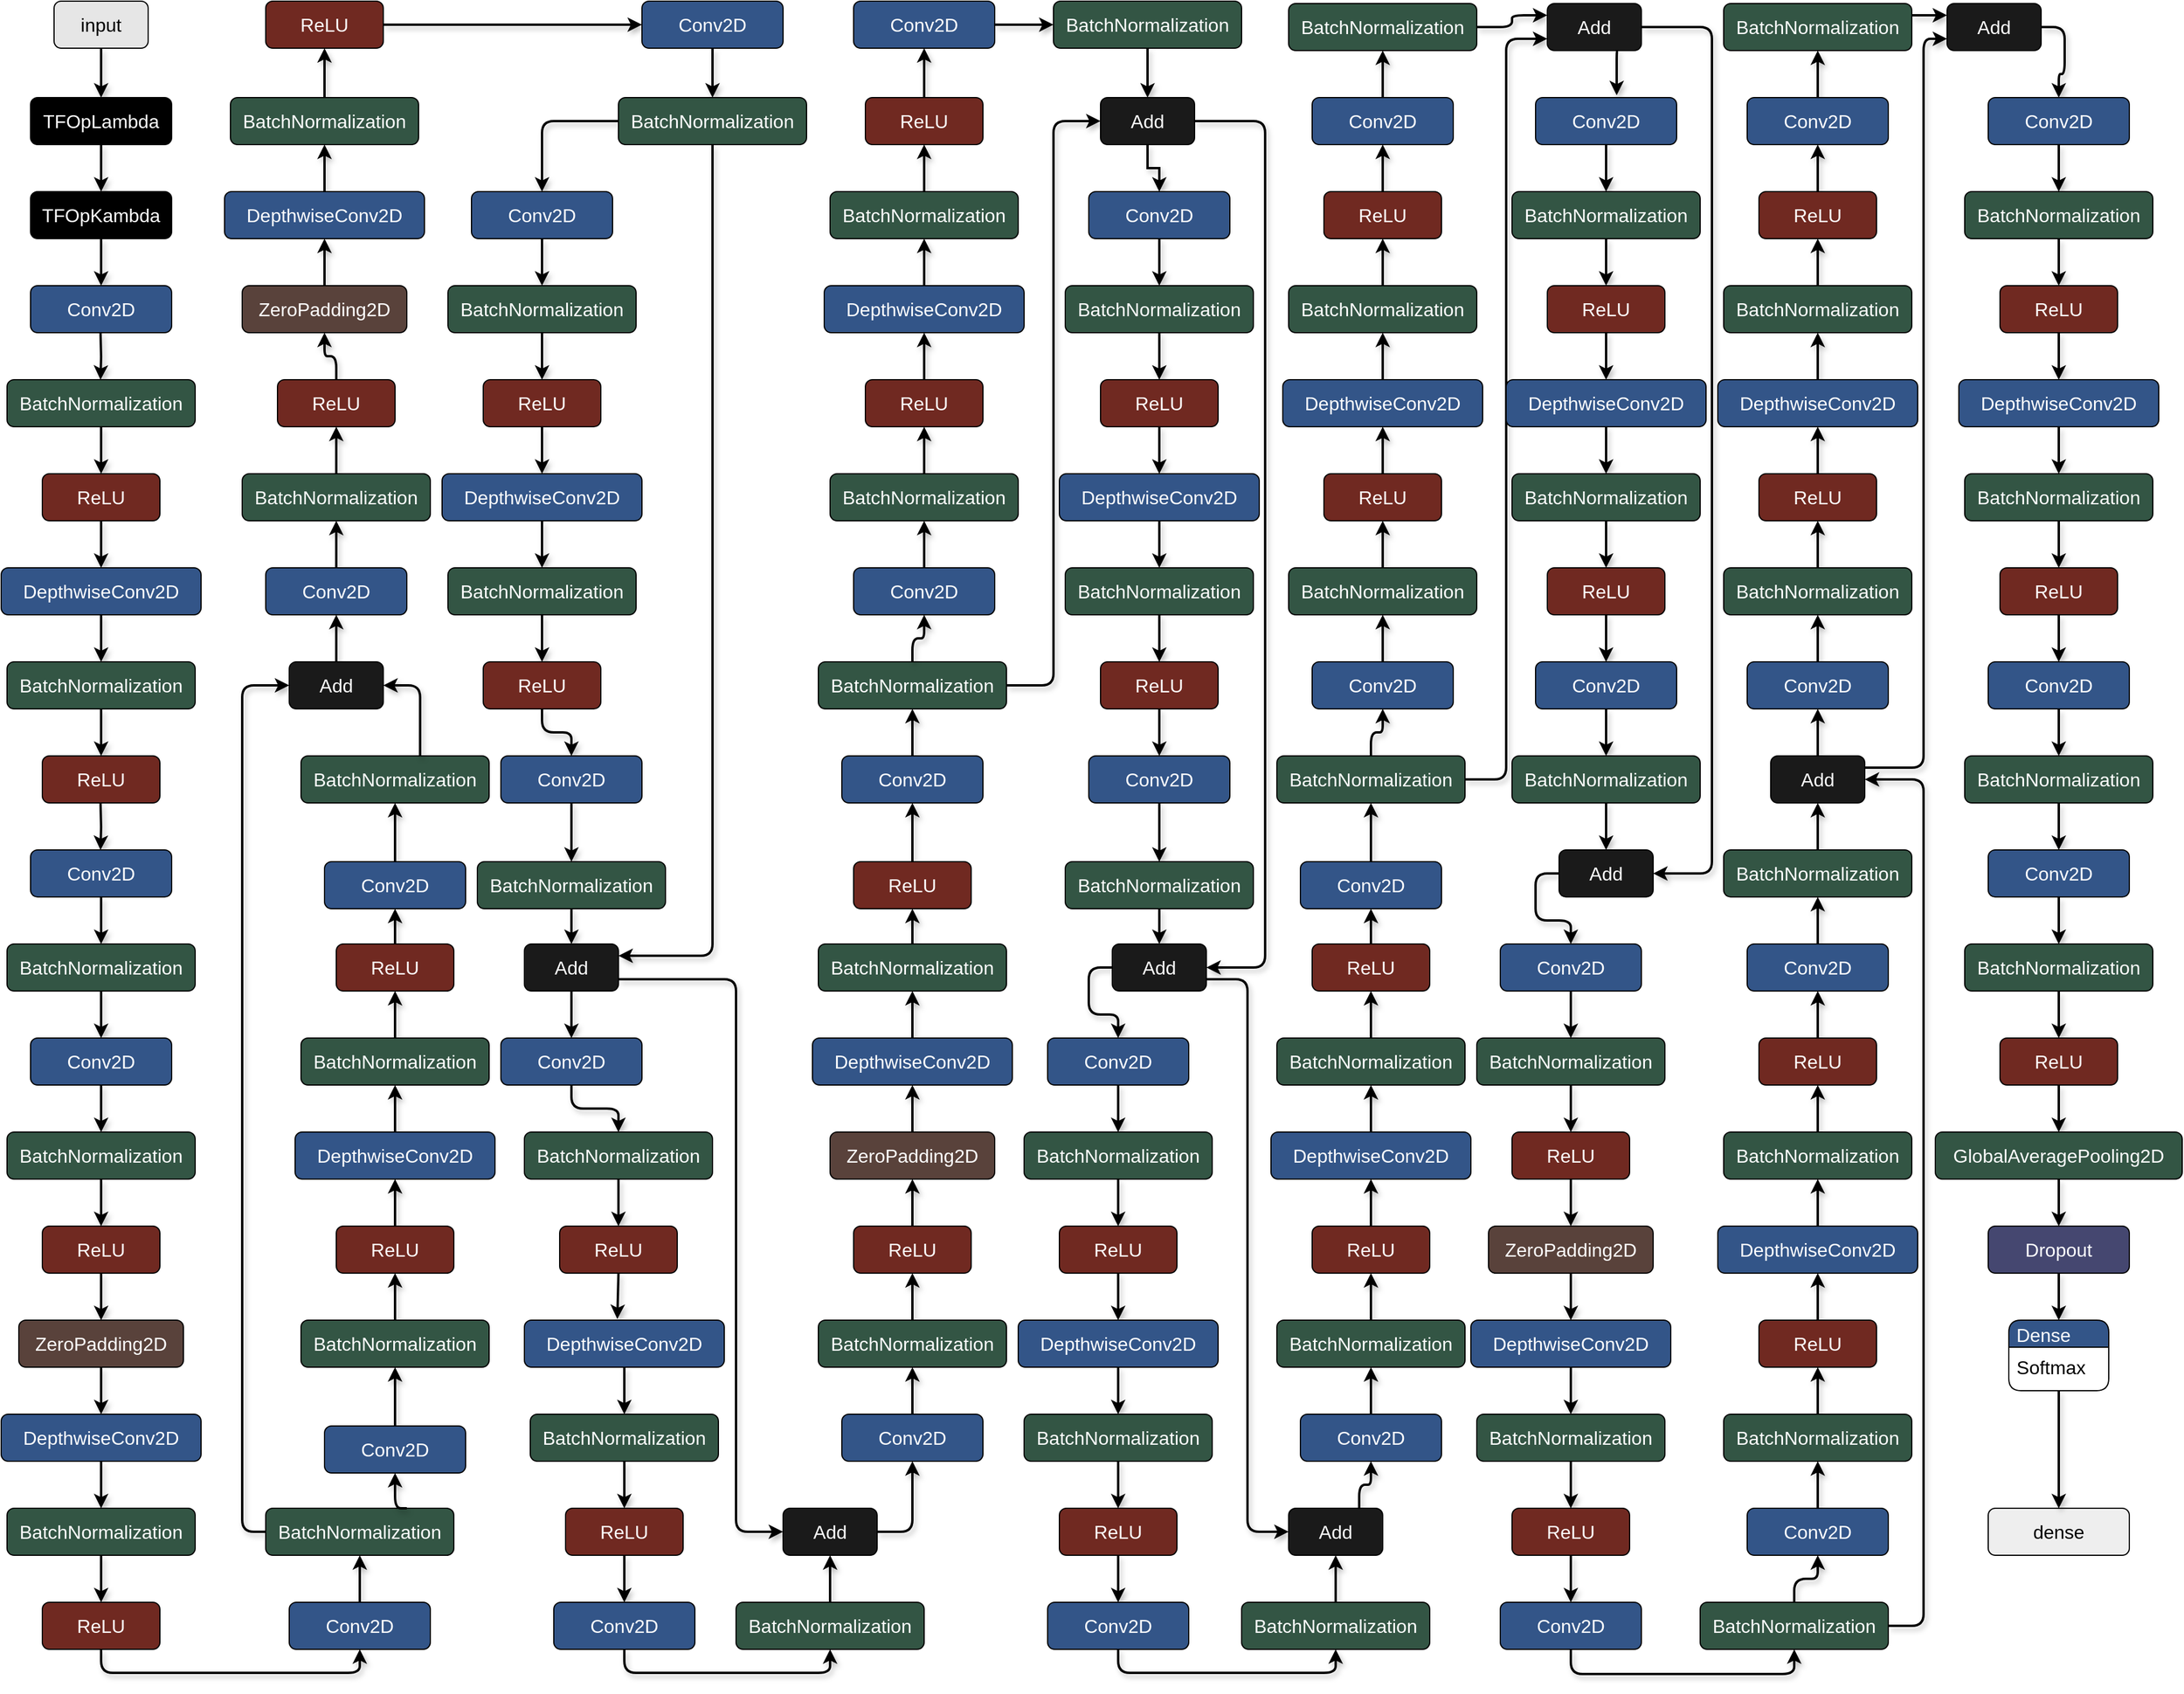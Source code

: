 <mxfile version="15.7.0" type="github">
  <diagram id="ZgGe328IVPUMkchQ9120" name="Page-1">
    <mxGraphModel dx="1527" dy="657" grid="1" gridSize="10" guides="1" tooltips="1" connect="1" arrows="1" fold="1" page="1" pageScale="1" pageWidth="850" pageHeight="1100" math="1" shadow="0">
      <root>
        <mxCell id="0" />
        <mxCell id="1" parent="0" />
        <mxCell id="8mZO6mLUGA8oXgI2Dx6Y-8" style="edgeStyle=orthogonalEdgeStyle;rounded=0;orthogonalLoop=1;jettySize=auto;html=1;exitX=0.5;exitY=1;exitDx=0;exitDy=0;entryX=0.5;entryY=0;entryDx=0;entryDy=0;endArrow=classic;endFill=1;strokeColor=#000000;strokeWidth=2;shadow=1;" parent="1" source="I_6P_KlLh6MDC354pf-8-2" target="I_6P_KlLh6MDC354pf-8-3" edge="1">
          <mxGeometry relative="1" as="geometry" />
        </mxCell>
        <mxCell id="I_6P_KlLh6MDC354pf-8-2" value="&lt;font style=&quot;font-size: 16px&quot; color=&quot;#ffffff&quot;&gt;TFOpLambda&lt;/font&gt;" style="rounded=1;whiteSpace=wrap;html=1;fillColor=#000000;" parent="1" vertex="1">
          <mxGeometry x="340" y="240" width="120" height="40" as="geometry" />
        </mxCell>
        <mxCell id="8mZO6mLUGA8oXgI2Dx6Y-9" style="edgeStyle=orthogonalEdgeStyle;rounded=0;orthogonalLoop=1;jettySize=auto;html=1;exitX=0.5;exitY=1;exitDx=0;exitDy=0;entryX=0.5;entryY=0;entryDx=0;entryDy=0;endArrow=classic;endFill=1;strokeColor=#000000;strokeWidth=2;shadow=1;" parent="1" source="I_6P_KlLh6MDC354pf-8-3" edge="1">
          <mxGeometry relative="1" as="geometry">
            <mxPoint x="400" y="400" as="targetPoint" />
          </mxGeometry>
        </mxCell>
        <mxCell id="I_6P_KlLh6MDC354pf-8-3" value="&lt;font style=&quot;font-size: 16px&quot;&gt;TFOpKambda&lt;/font&gt;" style="rounded=1;whiteSpace=wrap;html=1;fillColor=#000000;fontColor=#FFFFFF;" parent="1" vertex="1">
          <mxGeometry x="340" y="320" width="120" height="40" as="geometry" />
        </mxCell>
        <mxCell id="8mZO6mLUGA8oXgI2Dx6Y-14" style="edgeStyle=orthogonalEdgeStyle;rounded=0;orthogonalLoop=1;jettySize=auto;html=1;exitX=0.5;exitY=1;exitDx=0;exitDy=0;entryX=0.5;entryY=0;entryDx=0;entryDy=0;endArrow=classic;endFill=1;strokeColor=#000000;strokeWidth=2;shadow=1;" parent="1" edge="1">
          <mxGeometry relative="1" as="geometry">
            <mxPoint x="399.5" y="840" as="sourcePoint" />
            <mxPoint x="399.5" y="880" as="targetPoint" />
          </mxGeometry>
        </mxCell>
        <mxCell id="8mZO6mLUGA8oXgI2Dx6Y-7" style="edgeStyle=orthogonalEdgeStyle;rounded=0;orthogonalLoop=1;jettySize=auto;html=1;exitX=0.5;exitY=1;exitDx=0;exitDy=0;entryX=0.5;entryY=0;entryDx=0;entryDy=0;endArrow=classic;endFill=1;strokeColor=#000000;strokeWidth=2;shadow=1;" parent="1" source="I_6P_KlLh6MDC354pf-8-1" target="I_6P_KlLh6MDC354pf-8-2" edge="1">
          <mxGeometry relative="1" as="geometry" />
        </mxCell>
        <mxCell id="I_6P_KlLh6MDC354pf-8-1" value="&lt;font style=&quot;font-size: 16px&quot;&gt;input&lt;/font&gt;" style="rounded=1;whiteSpace=wrap;html=1;fillColor=#E6E6E6;" parent="1" vertex="1">
          <mxGeometry x="360" y="158" width="80" height="40" as="geometry" />
        </mxCell>
        <mxCell id="cnnEWvKGG63KJ138V6R0-5" style="edgeStyle=orthogonalEdgeStyle;rounded=0;orthogonalLoop=1;jettySize=auto;html=1;exitX=0.5;exitY=1;exitDx=0;exitDy=0;entryX=0.5;entryY=0;entryDx=0;entryDy=0;exitPerimeter=0;shadow=1;strokeWidth=2;" parent="1" edge="1">
          <mxGeometry relative="1" as="geometry">
            <mxPoint x="399.5" y="440" as="sourcePoint" />
            <mxPoint x="399.5" y="480" as="targetPoint" />
          </mxGeometry>
        </mxCell>
        <mxCell id="cnnEWvKGG63KJ138V6R0-6" value="&lt;font style=&quot;font-size: 16px&quot;&gt;Conv2D&lt;/font&gt;" style="rounded=1;whiteSpace=wrap;html=1;fillColor=#335588;fontColor=#FFFFFF;" parent="1" vertex="1">
          <mxGeometry x="340" y="400" width="120" height="40" as="geometry" />
        </mxCell>
        <mxCell id="cnnEWvKGG63KJ138V6R0-9" style="edgeStyle=orthogonalEdgeStyle;rounded=0;orthogonalLoop=1;jettySize=auto;html=1;exitX=0.5;exitY=1;exitDx=0;exitDy=0;entryX=0.5;entryY=0;entryDx=0;entryDy=0;shadow=1;strokeWidth=2;" parent="1" source="cnnEWvKGG63KJ138V6R0-7" target="cnnEWvKGG63KJ138V6R0-8" edge="1">
          <mxGeometry relative="1" as="geometry" />
        </mxCell>
        <mxCell id="cnnEWvKGG63KJ138V6R0-7" value="&lt;font style=&quot;font-size: 16px&quot;&gt;BatchNormalization&lt;/font&gt;" style="rounded=1;whiteSpace=wrap;html=1;fillColor=#335544;fontColor=#FFFFFF;" parent="1" vertex="1">
          <mxGeometry x="320" y="480" width="160" height="40" as="geometry" />
        </mxCell>
        <mxCell id="cnnEWvKGG63KJ138V6R0-11" style="edgeStyle=orthogonalEdgeStyle;rounded=0;orthogonalLoop=1;jettySize=auto;html=1;exitX=0.5;exitY=1;exitDx=0;exitDy=0;shadow=1;strokeWidth=2;" parent="1" source="cnnEWvKGG63KJ138V6R0-8" target="cnnEWvKGG63KJ138V6R0-10" edge="1">
          <mxGeometry relative="1" as="geometry" />
        </mxCell>
        <mxCell id="cnnEWvKGG63KJ138V6R0-8" value="&lt;font style=&quot;font-size: 16px&quot;&gt;ReLU&lt;/font&gt;" style="rounded=1;whiteSpace=wrap;html=1;fillColor=#702921;fontColor=#FFFFFF;" parent="1" vertex="1">
          <mxGeometry x="350" y="560" width="100" height="40" as="geometry" />
        </mxCell>
        <mxCell id="cnnEWvKGG63KJ138V6R0-13" style="edgeStyle=orthogonalEdgeStyle;rounded=0;orthogonalLoop=1;jettySize=auto;html=1;exitX=0.5;exitY=1;exitDx=0;exitDy=0;entryX=0.5;entryY=0;entryDx=0;entryDy=0;shadow=1;strokeWidth=2;" parent="1" source="cnnEWvKGG63KJ138V6R0-10" target="cnnEWvKGG63KJ138V6R0-12" edge="1">
          <mxGeometry relative="1" as="geometry" />
        </mxCell>
        <mxCell id="cnnEWvKGG63KJ138V6R0-10" value="&lt;font style=&quot;font-size: 16px&quot;&gt;DepthwiseConv2D&lt;/font&gt;" style="rounded=1;whiteSpace=wrap;html=1;fillColor=#335588;fontColor=#FFFFFF;" parent="1" vertex="1">
          <mxGeometry x="315" y="640" width="170" height="40" as="geometry" />
        </mxCell>
        <mxCell id="cnnEWvKGG63KJ138V6R0-15" style="edgeStyle=orthogonalEdgeStyle;rounded=0;orthogonalLoop=1;jettySize=auto;html=1;exitX=0.5;exitY=1;exitDx=0;exitDy=0;entryX=0.5;entryY=0;entryDx=0;entryDy=0;shadow=1;strokeWidth=2;" parent="1" source="cnnEWvKGG63KJ138V6R0-12" target="cnnEWvKGG63KJ138V6R0-14" edge="1">
          <mxGeometry relative="1" as="geometry" />
        </mxCell>
        <mxCell id="cnnEWvKGG63KJ138V6R0-12" value="&lt;font style=&quot;font-size: 16px&quot;&gt;BatchNormalization&lt;/font&gt;" style="rounded=1;whiteSpace=wrap;html=1;fillColor=#335544;fontColor=#FFFFFF;" parent="1" vertex="1">
          <mxGeometry x="320" y="720" width="160" height="40" as="geometry" />
        </mxCell>
        <mxCell id="cnnEWvKGG63KJ138V6R0-14" value="&lt;font style=&quot;font-size: 16px&quot;&gt;ReLU&lt;/font&gt;" style="rounded=1;whiteSpace=wrap;html=1;fillColor=#702921;fontColor=#FFFFFF;" parent="1" vertex="1">
          <mxGeometry x="350" y="800" width="100" height="40" as="geometry" />
        </mxCell>
        <mxCell id="cnnEWvKGG63KJ138V6R0-18" style="edgeStyle=orthogonalEdgeStyle;rounded=0;orthogonalLoop=1;jettySize=auto;html=1;exitX=0.5;exitY=1;exitDx=0;exitDy=0;entryX=0.5;entryY=0;entryDx=0;entryDy=0;shadow=1;strokeWidth=2;" parent="1" source="cnnEWvKGG63KJ138V6R0-16" target="cnnEWvKGG63KJ138V6R0-17" edge="1">
          <mxGeometry relative="1" as="geometry" />
        </mxCell>
        <mxCell id="cnnEWvKGG63KJ138V6R0-16" value="&lt;font style=&quot;font-size: 16px&quot;&gt;Conv2D&lt;/font&gt;" style="rounded=1;whiteSpace=wrap;html=1;fillColor=#335588;fontColor=#FFFFFF;" parent="1" vertex="1">
          <mxGeometry x="340" y="880" width="120" height="40" as="geometry" />
        </mxCell>
        <mxCell id="cnnEWvKGG63KJ138V6R0-20" style="edgeStyle=orthogonalEdgeStyle;rounded=0;orthogonalLoop=1;jettySize=auto;html=1;exitX=0.5;exitY=1;exitDx=0;exitDy=0;entryX=0.5;entryY=0;entryDx=0;entryDy=0;shadow=1;strokeWidth=2;" parent="1" source="cnnEWvKGG63KJ138V6R0-17" target="cnnEWvKGG63KJ138V6R0-19" edge="1">
          <mxGeometry relative="1" as="geometry" />
        </mxCell>
        <mxCell id="cnnEWvKGG63KJ138V6R0-17" value="&lt;font style=&quot;font-size: 16px&quot;&gt;BatchNormalization&lt;/font&gt;" style="rounded=1;whiteSpace=wrap;html=1;fillColor=#335544;fontColor=#FFFFFF;" parent="1" vertex="1">
          <mxGeometry x="320" y="960" width="160" height="40" as="geometry" />
        </mxCell>
        <mxCell id="cnnEWvKGG63KJ138V6R0-22" style="edgeStyle=orthogonalEdgeStyle;rounded=0;orthogonalLoop=1;jettySize=auto;html=1;exitX=0.5;exitY=1;exitDx=0;exitDy=0;entryX=0.5;entryY=0;entryDx=0;entryDy=0;shadow=1;strokeWidth=2;" parent="1" source="cnnEWvKGG63KJ138V6R0-19" target="cnnEWvKGG63KJ138V6R0-21" edge="1">
          <mxGeometry relative="1" as="geometry" />
        </mxCell>
        <mxCell id="cnnEWvKGG63KJ138V6R0-19" value="&lt;font style=&quot;font-size: 16px&quot;&gt;Conv2D&lt;/font&gt;" style="rounded=1;whiteSpace=wrap;html=1;fillColor=#335588;fontColor=#FFFFFF;" parent="1" vertex="1">
          <mxGeometry x="340" y="1040" width="120" height="40" as="geometry" />
        </mxCell>
        <mxCell id="cnnEWvKGG63KJ138V6R0-24" style="edgeStyle=orthogonalEdgeStyle;rounded=0;orthogonalLoop=1;jettySize=auto;html=1;exitX=0.5;exitY=1;exitDx=0;exitDy=0;entryX=0.5;entryY=0;entryDx=0;entryDy=0;shadow=1;strokeWidth=2;" parent="1" source="cnnEWvKGG63KJ138V6R0-21" target="cnnEWvKGG63KJ138V6R0-23" edge="1">
          <mxGeometry relative="1" as="geometry" />
        </mxCell>
        <mxCell id="cnnEWvKGG63KJ138V6R0-21" value="&lt;font style=&quot;font-size: 16px&quot;&gt;BatchNormalization&lt;/font&gt;" style="rounded=1;whiteSpace=wrap;html=1;fillColor=#335544;fontColor=#FFFFFF;" parent="1" vertex="1">
          <mxGeometry x="320" y="1120" width="160" height="40" as="geometry" />
        </mxCell>
        <mxCell id="cnnEWvKGG63KJ138V6R0-26" style="edgeStyle=orthogonalEdgeStyle;rounded=0;orthogonalLoop=1;jettySize=auto;html=1;exitX=0.5;exitY=1;exitDx=0;exitDy=0;entryX=0.5;entryY=0;entryDx=0;entryDy=0;shadow=1;strokeWidth=2;" parent="1" source="cnnEWvKGG63KJ138V6R0-23" target="cnnEWvKGG63KJ138V6R0-25" edge="1">
          <mxGeometry relative="1" as="geometry" />
        </mxCell>
        <mxCell id="cnnEWvKGG63KJ138V6R0-23" value="&lt;font style=&quot;font-size: 16px&quot;&gt;ReLU&lt;/font&gt;" style="rounded=1;whiteSpace=wrap;html=1;fillColor=#702921;fontColor=#FFFFFF;" parent="1" vertex="1">
          <mxGeometry x="350" y="1200" width="100" height="40" as="geometry" />
        </mxCell>
        <mxCell id="cnnEWvKGG63KJ138V6R0-28" style="edgeStyle=orthogonalEdgeStyle;rounded=0;orthogonalLoop=1;jettySize=auto;html=1;exitX=0.5;exitY=1;exitDx=0;exitDy=0;entryX=0.5;entryY=0;entryDx=0;entryDy=0;shadow=1;strokeWidth=2;" parent="1" source="cnnEWvKGG63KJ138V6R0-25" target="cnnEWvKGG63KJ138V6R0-27" edge="1">
          <mxGeometry relative="1" as="geometry" />
        </mxCell>
        <mxCell id="cnnEWvKGG63KJ138V6R0-25" value="&lt;font style=&quot;font-size: 16px&quot;&gt;ZeroPadding2D&lt;/font&gt;" style="rounded=1;whiteSpace=wrap;html=1;fillColor=#59423B;fontColor=#FFFFFF;" parent="1" vertex="1">
          <mxGeometry x="330" y="1280" width="140" height="40" as="geometry" />
        </mxCell>
        <mxCell id="cnnEWvKGG63KJ138V6R0-30" style="edgeStyle=orthogonalEdgeStyle;rounded=0;orthogonalLoop=1;jettySize=auto;html=1;exitX=0.5;exitY=1;exitDx=0;exitDy=0;entryX=0.5;entryY=0;entryDx=0;entryDy=0;shadow=1;strokeWidth=2;" parent="1" source="cnnEWvKGG63KJ138V6R0-27" target="cnnEWvKGG63KJ138V6R0-29" edge="1">
          <mxGeometry relative="1" as="geometry" />
        </mxCell>
        <mxCell id="cnnEWvKGG63KJ138V6R0-27" value="&lt;font style=&quot;font-size: 16px&quot;&gt;DepthwiseConv2D&lt;/font&gt;" style="rounded=1;whiteSpace=wrap;html=1;fillColor=#335588;fontColor=#FFFFFF;" parent="1" vertex="1">
          <mxGeometry x="315" y="1360" width="170" height="40" as="geometry" />
        </mxCell>
        <mxCell id="cnnEWvKGG63KJ138V6R0-32" style="edgeStyle=orthogonalEdgeStyle;rounded=0;orthogonalLoop=1;jettySize=auto;html=1;exitX=0.5;exitY=1;exitDx=0;exitDy=0;entryX=0.5;entryY=0;entryDx=0;entryDy=0;shadow=1;strokeWidth=2;" parent="1" source="cnnEWvKGG63KJ138V6R0-29" target="cnnEWvKGG63KJ138V6R0-31" edge="1">
          <mxGeometry relative="1" as="geometry" />
        </mxCell>
        <mxCell id="cnnEWvKGG63KJ138V6R0-29" value="&lt;font style=&quot;font-size: 16px&quot;&gt;BatchNormalization&lt;/font&gt;" style="rounded=1;whiteSpace=wrap;html=1;fillColor=#335544;fontColor=#FFFFFF;" parent="1" vertex="1">
          <mxGeometry x="320" y="1440" width="160" height="40" as="geometry" />
        </mxCell>
        <mxCell id="cnnEWvKGG63KJ138V6R0-35" style="edgeStyle=orthogonalEdgeStyle;orthogonalLoop=1;jettySize=auto;html=1;exitX=0.5;exitY=1;exitDx=0;exitDy=0;entryX=0.5;entryY=1;entryDx=0;entryDy=0;shadow=1;strokeWidth=2;rounded=1;" parent="1" source="cnnEWvKGG63KJ138V6R0-31" target="cnnEWvKGG63KJ138V6R0-33" edge="1">
          <mxGeometry relative="1" as="geometry" />
        </mxCell>
        <mxCell id="cnnEWvKGG63KJ138V6R0-31" value="&lt;font style=&quot;font-size: 16px&quot;&gt;ReLU&lt;/font&gt;" style="rounded=1;whiteSpace=wrap;html=1;fillColor=#702921;fontColor=#FFFFFF;" parent="1" vertex="1">
          <mxGeometry x="350" y="1520" width="100" height="40" as="geometry" />
        </mxCell>
        <mxCell id="cnnEWvKGG63KJ138V6R0-37" style="edgeStyle=orthogonalEdgeStyle;rounded=1;orthogonalLoop=1;jettySize=auto;html=1;exitX=0.5;exitY=0;exitDx=0;exitDy=0;entryX=0.5;entryY=1;entryDx=0;entryDy=0;shadow=1;strokeWidth=2;" parent="1" source="cnnEWvKGG63KJ138V6R0-33" target="cnnEWvKGG63KJ138V6R0-36" edge="1">
          <mxGeometry relative="1" as="geometry" />
        </mxCell>
        <mxCell id="cnnEWvKGG63KJ138V6R0-33" value="&lt;font style=&quot;font-size: 16px&quot;&gt;Conv2D&lt;/font&gt;" style="rounded=1;whiteSpace=wrap;html=1;fillColor=#335588;fontColor=#FFFFFF;" parent="1" vertex="1">
          <mxGeometry x="560" y="1520" width="120" height="40" as="geometry" />
        </mxCell>
        <mxCell id="cnnEWvKGG63KJ138V6R0-56" style="edgeStyle=orthogonalEdgeStyle;rounded=1;orthogonalLoop=1;jettySize=auto;html=1;exitX=0;exitY=0.5;exitDx=0;exitDy=0;entryX=0;entryY=0.5;entryDx=0;entryDy=0;shadow=1;strokeWidth=2;" parent="1" source="cnnEWvKGG63KJ138V6R0-36" target="cnnEWvKGG63KJ138V6R0-54" edge="1">
          <mxGeometry relative="1" as="geometry" />
        </mxCell>
        <mxCell id="cnnEWvKGG63KJ138V6R0-36" value="&lt;font style=&quot;font-size: 16px&quot;&gt;BatchNormalization&lt;/font&gt;" style="rounded=1;whiteSpace=wrap;html=1;fillColor=#335544;fontColor=#FFFFFF;" parent="1" vertex="1">
          <mxGeometry x="540" y="1440" width="160" height="40" as="geometry" />
        </mxCell>
        <mxCell id="cnnEWvKGG63KJ138V6R0-41" style="edgeStyle=orthogonalEdgeStyle;rounded=1;orthogonalLoop=1;jettySize=auto;html=1;exitX=0.5;exitY=0;exitDx=0;exitDy=0;entryX=0.5;entryY=1;entryDx=0;entryDy=0;shadow=1;strokeWidth=2;" parent="1" source="cnnEWvKGG63KJ138V6R0-38" target="cnnEWvKGG63KJ138V6R0-39" edge="1">
          <mxGeometry relative="1" as="geometry" />
        </mxCell>
        <mxCell id="cnnEWvKGG63KJ138V6R0-123" style="edgeStyle=orthogonalEdgeStyle;rounded=1;orthogonalLoop=1;jettySize=auto;html=1;exitX=0.75;exitY=0;exitDx=0;exitDy=0;entryX=0.5;entryY=1;entryDx=0;entryDy=0;shadow=1;strokeWidth=2;" parent="1" source="cnnEWvKGG63KJ138V6R0-36" target="cnnEWvKGG63KJ138V6R0-38" edge="1">
          <mxGeometry relative="1" as="geometry" />
        </mxCell>
        <mxCell id="cnnEWvKGG63KJ138V6R0-38" value="&lt;font style=&quot;font-size: 16px&quot;&gt;Conv2D&lt;/font&gt;" style="rounded=1;whiteSpace=wrap;html=1;fillColor=#335588;fontColor=#FFFFFF;" parent="1" vertex="1">
          <mxGeometry x="590" y="1370" width="120" height="40" as="geometry" />
        </mxCell>
        <mxCell id="cnnEWvKGG63KJ138V6R0-43" style="edgeStyle=orthogonalEdgeStyle;rounded=1;orthogonalLoop=1;jettySize=auto;html=1;exitX=0.5;exitY=0;exitDx=0;exitDy=0;entryX=0.5;entryY=1;entryDx=0;entryDy=0;shadow=1;strokeWidth=2;" parent="1" source="cnnEWvKGG63KJ138V6R0-39" target="cnnEWvKGG63KJ138V6R0-42" edge="1">
          <mxGeometry relative="1" as="geometry" />
        </mxCell>
        <mxCell id="cnnEWvKGG63KJ138V6R0-39" value="&lt;font style=&quot;font-size: 16px&quot;&gt;BatchNormalization&lt;/font&gt;" style="rounded=1;whiteSpace=wrap;html=1;fillColor=#335544;fontColor=#FFFFFF;" parent="1" vertex="1">
          <mxGeometry x="570" y="1280" width="160" height="40" as="geometry" />
        </mxCell>
        <mxCell id="cnnEWvKGG63KJ138V6R0-45" style="edgeStyle=orthogonalEdgeStyle;rounded=1;orthogonalLoop=1;jettySize=auto;html=1;exitX=0.5;exitY=0;exitDx=0;exitDy=0;entryX=0.5;entryY=1;entryDx=0;entryDy=0;shadow=1;strokeWidth=2;" parent="1" source="cnnEWvKGG63KJ138V6R0-42" target="cnnEWvKGG63KJ138V6R0-44" edge="1">
          <mxGeometry relative="1" as="geometry" />
        </mxCell>
        <mxCell id="cnnEWvKGG63KJ138V6R0-42" value="&lt;font style=&quot;font-size: 16px&quot;&gt;ReLU&lt;/font&gt;" style="rounded=1;whiteSpace=wrap;html=1;fillColor=#702921;fontColor=#FFFFFF;" parent="1" vertex="1">
          <mxGeometry x="600" y="1200" width="100" height="40" as="geometry" />
        </mxCell>
        <mxCell id="cnnEWvKGG63KJ138V6R0-47" style="edgeStyle=orthogonalEdgeStyle;rounded=1;orthogonalLoop=1;jettySize=auto;html=1;exitX=0.5;exitY=0;exitDx=0;exitDy=0;entryX=0.5;entryY=1;entryDx=0;entryDy=0;shadow=1;strokeWidth=2;" parent="1" source="cnnEWvKGG63KJ138V6R0-44" target="cnnEWvKGG63KJ138V6R0-46" edge="1">
          <mxGeometry relative="1" as="geometry" />
        </mxCell>
        <mxCell id="cnnEWvKGG63KJ138V6R0-44" value="&lt;font style=&quot;font-size: 16px&quot;&gt;DepthwiseConv2D&lt;/font&gt;" style="rounded=1;whiteSpace=wrap;html=1;fillColor=#335588;fontColor=#FFFFFF;" parent="1" vertex="1">
          <mxGeometry x="565" y="1120" width="170" height="40" as="geometry" />
        </mxCell>
        <mxCell id="cnnEWvKGG63KJ138V6R0-49" style="edgeStyle=orthogonalEdgeStyle;rounded=1;orthogonalLoop=1;jettySize=auto;html=1;exitX=0.5;exitY=0;exitDx=0;exitDy=0;entryX=0.5;entryY=1;entryDx=0;entryDy=0;shadow=1;strokeWidth=2;" parent="1" source="cnnEWvKGG63KJ138V6R0-46" target="cnnEWvKGG63KJ138V6R0-48" edge="1">
          <mxGeometry relative="1" as="geometry" />
        </mxCell>
        <mxCell id="cnnEWvKGG63KJ138V6R0-46" value="&lt;font style=&quot;font-size: 16px&quot;&gt;BatchNormalization&lt;/font&gt;" style="rounded=1;whiteSpace=wrap;html=1;fillColor=#335544;fontColor=#FFFFFF;" parent="1" vertex="1">
          <mxGeometry x="570" y="1040" width="160" height="40" as="geometry" />
        </mxCell>
        <mxCell id="cnnEWvKGG63KJ138V6R0-51" style="edgeStyle=orthogonalEdgeStyle;rounded=1;orthogonalLoop=1;jettySize=auto;html=1;exitX=0.5;exitY=0;exitDx=0;exitDy=0;entryX=0.5;entryY=1;entryDx=0;entryDy=0;shadow=1;strokeWidth=2;" parent="1" source="cnnEWvKGG63KJ138V6R0-48" target="cnnEWvKGG63KJ138V6R0-50" edge="1">
          <mxGeometry relative="1" as="geometry" />
        </mxCell>
        <mxCell id="cnnEWvKGG63KJ138V6R0-48" value="&lt;font style=&quot;font-size: 16px&quot;&gt;ReLU&lt;/font&gt;" style="rounded=1;whiteSpace=wrap;html=1;fillColor=#702921;fontColor=#FFFFFF;" parent="1" vertex="1">
          <mxGeometry x="600" y="960" width="100" height="40" as="geometry" />
        </mxCell>
        <mxCell id="cnnEWvKGG63KJ138V6R0-53" style="edgeStyle=orthogonalEdgeStyle;rounded=1;orthogonalLoop=1;jettySize=auto;html=1;exitX=0.5;exitY=0;exitDx=0;exitDy=0;entryX=0.5;entryY=1;entryDx=0;entryDy=0;shadow=1;strokeWidth=2;" parent="1" source="cnnEWvKGG63KJ138V6R0-50" target="cnnEWvKGG63KJ138V6R0-52" edge="1">
          <mxGeometry relative="1" as="geometry" />
        </mxCell>
        <mxCell id="cnnEWvKGG63KJ138V6R0-50" value="&lt;font style=&quot;font-size: 16px&quot;&gt;Conv2D&lt;/font&gt;" style="rounded=1;whiteSpace=wrap;html=1;fillColor=#335588;fontColor=#FFFFFF;" parent="1" vertex="1">
          <mxGeometry x="590" y="890" width="120" height="40" as="geometry" />
        </mxCell>
        <mxCell id="cnnEWvKGG63KJ138V6R0-52" value="&lt;font style=&quot;font-size: 16px&quot;&gt;BatchNormalization&lt;/font&gt;" style="rounded=1;whiteSpace=wrap;html=1;fillColor=#335544;fontColor=#FFFFFF;" parent="1" vertex="1">
          <mxGeometry x="570" y="800" width="160" height="40" as="geometry" />
        </mxCell>
        <mxCell id="cnnEWvKGG63KJ138V6R0-60" style="edgeStyle=orthogonalEdgeStyle;rounded=1;orthogonalLoop=1;jettySize=auto;html=1;exitX=0.5;exitY=0;exitDx=0;exitDy=0;entryX=0.5;entryY=1;entryDx=0;entryDy=0;shadow=1;strokeWidth=2;" parent="1" source="cnnEWvKGG63KJ138V6R0-54" target="cnnEWvKGG63KJ138V6R0-57" edge="1">
          <mxGeometry relative="1" as="geometry" />
        </mxCell>
        <mxCell id="cnnEWvKGG63KJ138V6R0-122" style="edgeStyle=orthogonalEdgeStyle;rounded=1;orthogonalLoop=1;jettySize=auto;html=1;exitX=0.633;exitY=0.004;exitDx=0;exitDy=0;entryX=1;entryY=0.5;entryDx=0;entryDy=0;shadow=1;strokeWidth=2;exitPerimeter=0;" parent="1" source="cnnEWvKGG63KJ138V6R0-52" target="cnnEWvKGG63KJ138V6R0-54" edge="1">
          <mxGeometry relative="1" as="geometry" />
        </mxCell>
        <mxCell id="cnnEWvKGG63KJ138V6R0-54" value="&lt;font style=&quot;font-size: 16px&quot;&gt;Add&lt;/font&gt;" style="rounded=1;whiteSpace=wrap;html=1;fillColor=#1A1A1A;fontColor=#FFFFFF;" parent="1" vertex="1">
          <mxGeometry x="560" y="720" width="80" height="40" as="geometry" />
        </mxCell>
        <mxCell id="cnnEWvKGG63KJ138V6R0-61" style="edgeStyle=orthogonalEdgeStyle;rounded=1;orthogonalLoop=1;jettySize=auto;html=1;exitX=0.5;exitY=0;exitDx=0;exitDy=0;entryX=0.5;entryY=1;entryDx=0;entryDy=0;shadow=1;strokeWidth=2;" parent="1" source="cnnEWvKGG63KJ138V6R0-57" target="cnnEWvKGG63KJ138V6R0-58" edge="1">
          <mxGeometry relative="1" as="geometry" />
        </mxCell>
        <mxCell id="cnnEWvKGG63KJ138V6R0-57" value="&lt;font style=&quot;font-size: 16px&quot;&gt;Conv2D&lt;/font&gt;" style="rounded=1;whiteSpace=wrap;html=1;fillColor=#335588;fontColor=#FFFFFF;" parent="1" vertex="1">
          <mxGeometry x="540" y="640" width="120" height="40" as="geometry" />
        </mxCell>
        <mxCell id="cnnEWvKGG63KJ138V6R0-62" style="edgeStyle=orthogonalEdgeStyle;rounded=1;orthogonalLoop=1;jettySize=auto;html=1;exitX=0.5;exitY=0;exitDx=0;exitDy=0;entryX=0.5;entryY=1;entryDx=0;entryDy=0;shadow=1;strokeWidth=2;" parent="1" source="cnnEWvKGG63KJ138V6R0-58" target="cnnEWvKGG63KJ138V6R0-59" edge="1">
          <mxGeometry relative="1" as="geometry" />
        </mxCell>
        <mxCell id="cnnEWvKGG63KJ138V6R0-58" value="&lt;font style=&quot;font-size: 16px&quot;&gt;BatchNormalization&lt;/font&gt;" style="rounded=1;whiteSpace=wrap;html=1;fillColor=#335544;fontColor=#FFFFFF;" parent="1" vertex="1">
          <mxGeometry x="520" y="560" width="160" height="40" as="geometry" />
        </mxCell>
        <mxCell id="cnnEWvKGG63KJ138V6R0-66" style="edgeStyle=orthogonalEdgeStyle;rounded=1;orthogonalLoop=1;jettySize=auto;html=1;exitX=0.5;exitY=0;exitDx=0;exitDy=0;entryX=0.5;entryY=1;entryDx=0;entryDy=0;shadow=1;strokeWidth=2;" parent="1" source="cnnEWvKGG63KJ138V6R0-59" target="cnnEWvKGG63KJ138V6R0-63" edge="1">
          <mxGeometry relative="1" as="geometry" />
        </mxCell>
        <mxCell id="cnnEWvKGG63KJ138V6R0-59" value="&lt;font style=&quot;font-size: 16px&quot;&gt;ReLU&lt;/font&gt;" style="rounded=1;whiteSpace=wrap;html=1;fillColor=#702921;fontColor=#FFFFFF;" parent="1" vertex="1">
          <mxGeometry x="550" y="480" width="100" height="40" as="geometry" />
        </mxCell>
        <mxCell id="cnnEWvKGG63KJ138V6R0-67" style="edgeStyle=orthogonalEdgeStyle;rounded=1;orthogonalLoop=1;jettySize=auto;html=1;exitX=0.5;exitY=0;exitDx=0;exitDy=0;entryX=0.5;entryY=1;entryDx=0;entryDy=0;shadow=1;strokeWidth=2;" parent="1" source="cnnEWvKGG63KJ138V6R0-63" target="cnnEWvKGG63KJ138V6R0-64" edge="1">
          <mxGeometry relative="1" as="geometry" />
        </mxCell>
        <mxCell id="cnnEWvKGG63KJ138V6R0-63" value="&lt;font style=&quot;font-size: 16px&quot;&gt;ZeroPadding2D&lt;/font&gt;" style="rounded=1;whiteSpace=wrap;html=1;fillColor=#59423B;fontColor=#FFFFFF;" parent="1" vertex="1">
          <mxGeometry x="520" y="400" width="140" height="40" as="geometry" />
        </mxCell>
        <mxCell id="cnnEWvKGG63KJ138V6R0-68" style="edgeStyle=orthogonalEdgeStyle;rounded=1;orthogonalLoop=1;jettySize=auto;html=1;exitX=0.5;exitY=0;exitDx=0;exitDy=0;entryX=0.5;entryY=1;entryDx=0;entryDy=0;shadow=1;strokeWidth=2;" parent="1" source="cnnEWvKGG63KJ138V6R0-64" target="cnnEWvKGG63KJ138V6R0-65" edge="1">
          <mxGeometry relative="1" as="geometry" />
        </mxCell>
        <mxCell id="cnnEWvKGG63KJ138V6R0-64" value="&lt;font style=&quot;font-size: 16px&quot;&gt;DepthwiseConv2D&lt;/font&gt;" style="rounded=1;whiteSpace=wrap;html=1;fillColor=#335588;fontColor=#FFFFFF;" parent="1" vertex="1">
          <mxGeometry x="505" y="320" width="170" height="40" as="geometry" />
        </mxCell>
        <mxCell id="cnnEWvKGG63KJ138V6R0-70" style="edgeStyle=orthogonalEdgeStyle;rounded=1;orthogonalLoop=1;jettySize=auto;html=1;exitX=0.5;exitY=0;exitDx=0;exitDy=0;shadow=1;strokeWidth=2;" parent="1" source="cnnEWvKGG63KJ138V6R0-65" target="cnnEWvKGG63KJ138V6R0-69" edge="1">
          <mxGeometry relative="1" as="geometry" />
        </mxCell>
        <mxCell id="cnnEWvKGG63KJ138V6R0-65" value="&lt;font style=&quot;font-size: 16px&quot;&gt;BatchNormalization&lt;/font&gt;" style="rounded=1;whiteSpace=wrap;html=1;fillColor=#335544;fontColor=#FFFFFF;" parent="1" vertex="1">
          <mxGeometry x="510" y="240" width="160" height="40" as="geometry" />
        </mxCell>
        <mxCell id="cnnEWvKGG63KJ138V6R0-72" style="edgeStyle=orthogonalEdgeStyle;rounded=1;orthogonalLoop=1;jettySize=auto;html=1;exitX=1;exitY=0.5;exitDx=0;exitDy=0;shadow=1;strokeWidth=2;entryX=0;entryY=0.5;entryDx=0;entryDy=0;" parent="1" source="cnnEWvKGG63KJ138V6R0-69" target="cnnEWvKGG63KJ138V6R0-71" edge="1">
          <mxGeometry relative="1" as="geometry">
            <mxPoint x="850" y="178" as="targetPoint" />
          </mxGeometry>
        </mxCell>
        <mxCell id="cnnEWvKGG63KJ138V6R0-69" value="&lt;font style=&quot;font-size: 16px&quot;&gt;ReLU&lt;/font&gt;" style="rounded=1;whiteSpace=wrap;html=1;fillColor=#702921;fontColor=#FFFFFF;" parent="1" vertex="1">
          <mxGeometry x="540" y="158" width="100" height="40" as="geometry" />
        </mxCell>
        <mxCell id="cnnEWvKGG63KJ138V6R0-76" style="edgeStyle=orthogonalEdgeStyle;rounded=1;orthogonalLoop=1;jettySize=auto;html=1;exitX=0.5;exitY=1;exitDx=0;exitDy=0;entryX=0.5;entryY=0;entryDx=0;entryDy=0;shadow=1;strokeWidth=2;" parent="1" source="cnnEWvKGG63KJ138V6R0-71" target="cnnEWvKGG63KJ138V6R0-73" edge="1">
          <mxGeometry relative="1" as="geometry" />
        </mxCell>
        <mxCell id="cnnEWvKGG63KJ138V6R0-71" value="&lt;font style=&quot;font-size: 16px&quot;&gt;Conv2D&lt;/font&gt;" style="rounded=1;whiteSpace=wrap;html=1;fillColor=#335588;fontColor=#FFFFFF;" parent="1" vertex="1">
          <mxGeometry x="860" y="158" width="120" height="40" as="geometry" />
        </mxCell>
        <mxCell id="cnnEWvKGG63KJ138V6R0-75" style="edgeStyle=orthogonalEdgeStyle;rounded=1;orthogonalLoop=1;jettySize=auto;html=1;exitX=0;exitY=0.5;exitDx=0;exitDy=0;entryX=0.5;entryY=0;entryDx=0;entryDy=0;shadow=1;strokeWidth=2;" parent="1" source="cnnEWvKGG63KJ138V6R0-73" target="cnnEWvKGG63KJ138V6R0-74" edge="1">
          <mxGeometry relative="1" as="geometry" />
        </mxCell>
        <mxCell id="cnnEWvKGG63KJ138V6R0-126" style="edgeStyle=orthogonalEdgeStyle;rounded=1;orthogonalLoop=1;jettySize=auto;html=1;exitX=0.5;exitY=1;exitDx=0;exitDy=0;entryX=1;entryY=0.25;entryDx=0;entryDy=0;shadow=1;strokeWidth=2;" parent="1" source="cnnEWvKGG63KJ138V6R0-73" target="cnnEWvKGG63KJ138V6R0-87" edge="1">
          <mxGeometry relative="1" as="geometry" />
        </mxCell>
        <mxCell id="cnnEWvKGG63KJ138V6R0-73" value="&lt;font style=&quot;font-size: 16px&quot;&gt;BatchNormalization&lt;/font&gt;" style="rounded=1;whiteSpace=wrap;html=1;fillColor=#335544;fontColor=#FFFFFF;" parent="1" vertex="1">
          <mxGeometry x="840" y="240" width="160" height="40" as="geometry" />
        </mxCell>
        <mxCell id="cnnEWvKGG63KJ138V6R0-78" style="edgeStyle=orthogonalEdgeStyle;rounded=1;orthogonalLoop=1;jettySize=auto;html=1;exitX=0.5;exitY=1;exitDx=0;exitDy=0;shadow=1;strokeWidth=2;" parent="1" source="cnnEWvKGG63KJ138V6R0-74" target="cnnEWvKGG63KJ138V6R0-77" edge="1">
          <mxGeometry relative="1" as="geometry" />
        </mxCell>
        <mxCell id="cnnEWvKGG63KJ138V6R0-74" value="&lt;font style=&quot;font-size: 16px&quot;&gt;Conv2D&lt;/font&gt;" style="rounded=1;whiteSpace=wrap;html=1;fillColor=#335588;fontColor=#FFFFFF;" parent="1" vertex="1">
          <mxGeometry x="715" y="320" width="120" height="40" as="geometry" />
        </mxCell>
        <mxCell id="cnnEWvKGG63KJ138V6R0-80" style="edgeStyle=orthogonalEdgeStyle;rounded=1;orthogonalLoop=1;jettySize=auto;html=1;exitX=0.5;exitY=1;exitDx=0;exitDy=0;entryX=0.5;entryY=0;entryDx=0;entryDy=0;shadow=1;strokeWidth=2;" parent="1" source="cnnEWvKGG63KJ138V6R0-77" target="cnnEWvKGG63KJ138V6R0-79" edge="1">
          <mxGeometry relative="1" as="geometry" />
        </mxCell>
        <mxCell id="cnnEWvKGG63KJ138V6R0-77" value="&lt;font style=&quot;font-size: 16px&quot;&gt;BatchNormalization&lt;/font&gt;" style="rounded=1;whiteSpace=wrap;html=1;fillColor=#335544;fontColor=#FFFFFF;" parent="1" vertex="1">
          <mxGeometry x="695" y="400" width="160" height="40" as="geometry" />
        </mxCell>
        <mxCell id="cnnEWvKGG63KJ138V6R0-82" style="edgeStyle=orthogonalEdgeStyle;rounded=1;orthogonalLoop=1;jettySize=auto;html=1;exitX=0.5;exitY=1;exitDx=0;exitDy=0;entryX=0.5;entryY=0;entryDx=0;entryDy=0;shadow=1;strokeWidth=2;" parent="1" source="cnnEWvKGG63KJ138V6R0-79" target="cnnEWvKGG63KJ138V6R0-81" edge="1">
          <mxGeometry relative="1" as="geometry" />
        </mxCell>
        <mxCell id="cnnEWvKGG63KJ138V6R0-79" value="&lt;font style=&quot;font-size: 16px&quot;&gt;ReLU&lt;/font&gt;" style="rounded=1;whiteSpace=wrap;html=1;fillColor=#702921;fontColor=#FFFFFF;" parent="1" vertex="1">
          <mxGeometry x="725" y="480" width="100" height="40" as="geometry" />
        </mxCell>
        <mxCell id="cnnEWvKGG63KJ138V6R0-88" style="edgeStyle=orthogonalEdgeStyle;rounded=1;orthogonalLoop=1;jettySize=auto;html=1;exitX=0.5;exitY=1;exitDx=0;exitDy=0;entryX=0.5;entryY=0;entryDx=0;entryDy=0;shadow=1;strokeWidth=2;" parent="1" source="cnnEWvKGG63KJ138V6R0-81" target="cnnEWvKGG63KJ138V6R0-83" edge="1">
          <mxGeometry relative="1" as="geometry" />
        </mxCell>
        <mxCell id="cnnEWvKGG63KJ138V6R0-81" value="&lt;font style=&quot;font-size: 16px&quot;&gt;DepthwiseConv2D&lt;/font&gt;" style="rounded=1;whiteSpace=wrap;html=1;fillColor=#335588;fontColor=#FFFFFF;" parent="1" vertex="1">
          <mxGeometry x="690" y="560" width="170" height="40" as="geometry" />
        </mxCell>
        <mxCell id="cnnEWvKGG63KJ138V6R0-89" style="edgeStyle=orthogonalEdgeStyle;rounded=1;orthogonalLoop=1;jettySize=auto;html=1;exitX=0.5;exitY=1;exitDx=0;exitDy=0;entryX=0.5;entryY=0;entryDx=0;entryDy=0;shadow=1;strokeWidth=2;" parent="1" source="cnnEWvKGG63KJ138V6R0-83" target="cnnEWvKGG63KJ138V6R0-84" edge="1">
          <mxGeometry relative="1" as="geometry" />
        </mxCell>
        <mxCell id="cnnEWvKGG63KJ138V6R0-83" value="&lt;font style=&quot;font-size: 16px&quot;&gt;BatchNormalization&lt;/font&gt;" style="rounded=1;whiteSpace=wrap;html=1;fillColor=#335544;fontColor=#FFFFFF;" parent="1" vertex="1">
          <mxGeometry x="695" y="640" width="160" height="40" as="geometry" />
        </mxCell>
        <mxCell id="cnnEWvKGG63KJ138V6R0-90" style="edgeStyle=orthogonalEdgeStyle;rounded=1;orthogonalLoop=1;jettySize=auto;html=1;exitX=0.5;exitY=1;exitDx=0;exitDy=0;entryX=0.5;entryY=0;entryDx=0;entryDy=0;shadow=1;strokeWidth=2;" parent="1" source="cnnEWvKGG63KJ138V6R0-84" target="cnnEWvKGG63KJ138V6R0-85" edge="1">
          <mxGeometry relative="1" as="geometry" />
        </mxCell>
        <mxCell id="cnnEWvKGG63KJ138V6R0-84" value="&lt;font style=&quot;font-size: 16px&quot;&gt;ReLU&lt;/font&gt;" style="rounded=1;whiteSpace=wrap;html=1;fillColor=#702921;fontColor=#FFFFFF;" parent="1" vertex="1">
          <mxGeometry x="725" y="720" width="100" height="40" as="geometry" />
        </mxCell>
        <mxCell id="cnnEWvKGG63KJ138V6R0-91" style="edgeStyle=orthogonalEdgeStyle;rounded=1;orthogonalLoop=1;jettySize=auto;html=1;exitX=0.5;exitY=1;exitDx=0;exitDy=0;entryX=0.5;entryY=0;entryDx=0;entryDy=0;shadow=1;strokeWidth=2;" parent="1" source="cnnEWvKGG63KJ138V6R0-85" target="cnnEWvKGG63KJ138V6R0-86" edge="1">
          <mxGeometry relative="1" as="geometry" />
        </mxCell>
        <mxCell id="cnnEWvKGG63KJ138V6R0-85" value="&lt;font style=&quot;font-size: 16px&quot;&gt;Conv2D&lt;/font&gt;" style="rounded=1;whiteSpace=wrap;html=1;fillColor=#335588;fontColor=#FFFFFF;" parent="1" vertex="1">
          <mxGeometry x="740" y="800" width="120" height="40" as="geometry" />
        </mxCell>
        <mxCell id="cnnEWvKGG63KJ138V6R0-92" style="edgeStyle=orthogonalEdgeStyle;rounded=1;orthogonalLoop=1;jettySize=auto;html=1;exitX=0.5;exitY=1;exitDx=0;exitDy=0;entryX=0.5;entryY=0;entryDx=0;entryDy=0;shadow=1;strokeWidth=2;" parent="1" source="cnnEWvKGG63KJ138V6R0-86" target="cnnEWvKGG63KJ138V6R0-87" edge="1">
          <mxGeometry relative="1" as="geometry" />
        </mxCell>
        <mxCell id="cnnEWvKGG63KJ138V6R0-86" value="&lt;font style=&quot;font-size: 16px&quot;&gt;BatchNormalization&lt;/font&gt;" style="rounded=1;whiteSpace=wrap;html=1;fillColor=#335544;fontColor=#FFFFFF;" parent="1" vertex="1">
          <mxGeometry x="720" y="890" width="160" height="40" as="geometry" />
        </mxCell>
        <mxCell id="cnnEWvKGG63KJ138V6R0-124" style="edgeStyle=orthogonalEdgeStyle;rounded=1;orthogonalLoop=1;jettySize=auto;html=1;exitX=0.5;exitY=1;exitDx=0;exitDy=0;entryX=0.5;entryY=0;entryDx=0;entryDy=0;shadow=1;strokeWidth=2;" parent="1" source="cnnEWvKGG63KJ138V6R0-87" target="cnnEWvKGG63KJ138V6R0-94" edge="1">
          <mxGeometry relative="1" as="geometry" />
        </mxCell>
        <mxCell id="cnnEWvKGG63KJ138V6R0-127" style="edgeStyle=orthogonalEdgeStyle;rounded=1;orthogonalLoop=1;jettySize=auto;html=1;exitX=1;exitY=0.75;exitDx=0;exitDy=0;entryX=0;entryY=0.5;entryDx=0;entryDy=0;shadow=1;strokeWidth=2;" parent="1" source="cnnEWvKGG63KJ138V6R0-87" target="cnnEWvKGG63KJ138V6R0-111" edge="1">
          <mxGeometry relative="1" as="geometry">
            <Array as="points">
              <mxPoint x="940" y="990" />
              <mxPoint x="940" y="1460" />
            </Array>
          </mxGeometry>
        </mxCell>
        <mxCell id="cnnEWvKGG63KJ138V6R0-87" value="&lt;font style=&quot;font-size: 16px&quot;&gt;Add&lt;/font&gt;" style="rounded=1;whiteSpace=wrap;html=1;fillColor=#1A1A1A;fontColor=#FFFFFF;" parent="1" vertex="1">
          <mxGeometry x="760" y="960" width="80" height="40" as="geometry" />
        </mxCell>
        <mxCell id="cnnEWvKGG63KJ138V6R0-100" style="edgeStyle=orthogonalEdgeStyle;rounded=1;orthogonalLoop=1;jettySize=auto;html=1;exitX=0.5;exitY=1;exitDx=0;exitDy=0;entryX=0.5;entryY=0;entryDx=0;entryDy=0;shadow=1;strokeWidth=2;" parent="1" source="cnnEWvKGG63KJ138V6R0-94" target="cnnEWvKGG63KJ138V6R0-95" edge="1">
          <mxGeometry relative="1" as="geometry" />
        </mxCell>
        <mxCell id="cnnEWvKGG63KJ138V6R0-94" value="&lt;font style=&quot;font-size: 16px&quot;&gt;Conv2D&lt;/font&gt;" style="rounded=1;whiteSpace=wrap;html=1;fillColor=#335588;fontColor=#FFFFFF;" parent="1" vertex="1">
          <mxGeometry x="740" y="1040" width="120" height="40" as="geometry" />
        </mxCell>
        <mxCell id="cnnEWvKGG63KJ138V6R0-101" style="edgeStyle=orthogonalEdgeStyle;rounded=1;orthogonalLoop=1;jettySize=auto;html=1;exitX=0.5;exitY=1;exitDx=0;exitDy=0;entryX=0.5;entryY=0;entryDx=0;entryDy=0;shadow=1;strokeWidth=2;" parent="1" source="cnnEWvKGG63KJ138V6R0-95" target="cnnEWvKGG63KJ138V6R0-96" edge="1">
          <mxGeometry relative="1" as="geometry" />
        </mxCell>
        <mxCell id="cnnEWvKGG63KJ138V6R0-95" value="&lt;font style=&quot;font-size: 16px&quot;&gt;BatchNormalization&lt;/font&gt;" style="rounded=1;whiteSpace=wrap;html=1;fillColor=#335544;fontColor=#FFFFFF;" parent="1" vertex="1">
          <mxGeometry x="760" y="1120" width="160" height="40" as="geometry" />
        </mxCell>
        <mxCell id="cnnEWvKGG63KJ138V6R0-102" style="edgeStyle=orthogonalEdgeStyle;rounded=1;orthogonalLoop=1;jettySize=auto;html=1;exitX=0.5;exitY=1;exitDx=0;exitDy=0;entryX=0.465;entryY=-0.025;entryDx=0;entryDy=0;entryPerimeter=0;shadow=1;strokeWidth=2;" parent="1" source="cnnEWvKGG63KJ138V6R0-96" target="cnnEWvKGG63KJ138V6R0-97" edge="1">
          <mxGeometry relative="1" as="geometry" />
        </mxCell>
        <mxCell id="cnnEWvKGG63KJ138V6R0-96" value="&lt;font style=&quot;font-size: 16px&quot;&gt;ReLU&lt;/font&gt;" style="rounded=1;whiteSpace=wrap;html=1;fillColor=#702921;fontColor=#FFFFFF;" parent="1" vertex="1">
          <mxGeometry x="790" y="1200" width="100" height="40" as="geometry" />
        </mxCell>
        <mxCell id="cnnEWvKGG63KJ138V6R0-104" style="edgeStyle=orthogonalEdgeStyle;rounded=1;orthogonalLoop=1;jettySize=auto;html=1;exitX=0.5;exitY=1;exitDx=0;exitDy=0;shadow=1;strokeWidth=2;" parent="1" source="cnnEWvKGG63KJ138V6R0-97" target="cnnEWvKGG63KJ138V6R0-98" edge="1">
          <mxGeometry relative="1" as="geometry" />
        </mxCell>
        <mxCell id="cnnEWvKGG63KJ138V6R0-97" value="&lt;font style=&quot;font-size: 16px&quot;&gt;DepthwiseConv2D&lt;/font&gt;" style="rounded=1;whiteSpace=wrap;html=1;fillColor=#335588;fontColor=#FFFFFF;" parent="1" vertex="1">
          <mxGeometry x="760" y="1280" width="170" height="40" as="geometry" />
        </mxCell>
        <mxCell id="cnnEWvKGG63KJ138V6R0-108" style="edgeStyle=orthogonalEdgeStyle;rounded=1;orthogonalLoop=1;jettySize=auto;html=1;exitX=0.5;exitY=1;exitDx=0;exitDy=0;shadow=1;strokeWidth=2;" parent="1" source="cnnEWvKGG63KJ138V6R0-98" target="cnnEWvKGG63KJ138V6R0-105" edge="1">
          <mxGeometry relative="1" as="geometry" />
        </mxCell>
        <mxCell id="cnnEWvKGG63KJ138V6R0-98" value="&lt;font style=&quot;font-size: 16px&quot;&gt;BatchNormalization&lt;/font&gt;" style="rounded=1;whiteSpace=wrap;html=1;fillColor=#335544;fontColor=#FFFFFF;" parent="1" vertex="1">
          <mxGeometry x="765" y="1360" width="160" height="40" as="geometry" />
        </mxCell>
        <mxCell id="cnnEWvKGG63KJ138V6R0-109" style="edgeStyle=orthogonalEdgeStyle;rounded=1;orthogonalLoop=1;jettySize=auto;html=1;exitX=0.5;exitY=1;exitDx=0;exitDy=0;shadow=1;strokeWidth=2;" parent="1" source="cnnEWvKGG63KJ138V6R0-105" target="cnnEWvKGG63KJ138V6R0-106" edge="1">
          <mxGeometry relative="1" as="geometry" />
        </mxCell>
        <mxCell id="cnnEWvKGG63KJ138V6R0-105" value="&lt;font style=&quot;font-size: 16px&quot;&gt;ReLU&lt;/font&gt;" style="rounded=1;whiteSpace=wrap;html=1;fillColor=#702921;fontColor=#FFFFFF;" parent="1" vertex="1">
          <mxGeometry x="795" y="1440" width="100" height="40" as="geometry" />
        </mxCell>
        <mxCell id="cnnEWvKGG63KJ138V6R0-120" style="edgeStyle=orthogonalEdgeStyle;rounded=1;orthogonalLoop=1;jettySize=auto;html=1;exitX=0.5;exitY=1;exitDx=0;exitDy=0;entryX=0.5;entryY=1;entryDx=0;entryDy=0;shadow=1;strokeWidth=2;" parent="1" source="cnnEWvKGG63KJ138V6R0-106" target="cnnEWvKGG63KJ138V6R0-107" edge="1">
          <mxGeometry relative="1" as="geometry" />
        </mxCell>
        <mxCell id="cnnEWvKGG63KJ138V6R0-106" value="&lt;font style=&quot;font-size: 16px&quot;&gt;Conv2D&lt;/font&gt;" style="rounded=1;whiteSpace=wrap;html=1;fillColor=#335588;fontColor=#FFFFFF;" parent="1" vertex="1">
          <mxGeometry x="785" y="1520" width="120" height="40" as="geometry" />
        </mxCell>
        <mxCell id="cnnEWvKGG63KJ138V6R0-112" style="edgeStyle=orthogonalEdgeStyle;rounded=1;orthogonalLoop=1;jettySize=auto;html=1;exitX=0.5;exitY=0;exitDx=0;exitDy=0;entryX=0.5;entryY=1;entryDx=0;entryDy=0;shadow=1;strokeWidth=2;" parent="1" source="cnnEWvKGG63KJ138V6R0-107" target="cnnEWvKGG63KJ138V6R0-111" edge="1">
          <mxGeometry relative="1" as="geometry" />
        </mxCell>
        <mxCell id="cnnEWvKGG63KJ138V6R0-107" value="&lt;font style=&quot;font-size: 16px&quot;&gt;BatchNormalization&lt;/font&gt;" style="rounded=1;whiteSpace=wrap;html=1;fillColor=#335544;fontColor=#FFFFFF;" parent="1" vertex="1">
          <mxGeometry x="940" y="1520" width="160" height="40" as="geometry" />
        </mxCell>
        <mxCell id="cnnEWvKGG63KJ138V6R0-128" style="edgeStyle=orthogonalEdgeStyle;rounded=1;orthogonalLoop=1;jettySize=auto;html=1;exitX=1;exitY=0.5;exitDx=0;exitDy=0;entryX=0.5;entryY=1;entryDx=0;entryDy=0;shadow=1;strokeWidth=2;" parent="1" source="cnnEWvKGG63KJ138V6R0-111" target="cnnEWvKGG63KJ138V6R0-114" edge="1">
          <mxGeometry relative="1" as="geometry" />
        </mxCell>
        <mxCell id="cnnEWvKGG63KJ138V6R0-111" value="&lt;font style=&quot;font-size: 16px&quot;&gt;Add&lt;/font&gt;" style="rounded=1;whiteSpace=wrap;html=1;fillColor=#1A1A1A;fontColor=#FFFFFF;" parent="1" vertex="1">
          <mxGeometry x="980" y="1440" width="80" height="40" as="geometry" />
        </mxCell>
        <mxCell id="cnnEWvKGG63KJ138V6R0-118" style="edgeStyle=orthogonalEdgeStyle;rounded=1;orthogonalLoop=1;jettySize=auto;html=1;exitX=0.5;exitY=0;exitDx=0;exitDy=0;entryX=0.5;entryY=1;entryDx=0;entryDy=0;shadow=1;strokeWidth=2;" parent="1" source="cnnEWvKGG63KJ138V6R0-114" target="cnnEWvKGG63KJ138V6R0-116" edge="1">
          <mxGeometry relative="1" as="geometry" />
        </mxCell>
        <mxCell id="cnnEWvKGG63KJ138V6R0-114" value="&lt;font style=&quot;font-size: 16px&quot;&gt;Conv2D&lt;/font&gt;" style="rounded=1;whiteSpace=wrap;html=1;fillColor=#335588;fontColor=#FFFFFF;" parent="1" vertex="1">
          <mxGeometry x="1030" y="1360" width="120" height="40" as="geometry" />
        </mxCell>
        <mxCell id="cnnEWvKGG63KJ138V6R0-119" style="edgeStyle=orthogonalEdgeStyle;rounded=1;orthogonalLoop=1;jettySize=auto;html=1;exitX=0.5;exitY=0;exitDx=0;exitDy=0;entryX=0.5;entryY=1;entryDx=0;entryDy=0;shadow=1;strokeWidth=2;" parent="1" source="cnnEWvKGG63KJ138V6R0-116" target="cnnEWvKGG63KJ138V6R0-117" edge="1">
          <mxGeometry relative="1" as="geometry" />
        </mxCell>
        <mxCell id="cnnEWvKGG63KJ138V6R0-116" value="&lt;font style=&quot;font-size: 16px&quot;&gt;BatchNormalization&lt;/font&gt;" style="rounded=1;whiteSpace=wrap;html=1;fillColor=#335544;fontColor=#FFFFFF;" parent="1" vertex="1">
          <mxGeometry x="1010" y="1280" width="160" height="40" as="geometry" />
        </mxCell>
        <mxCell id="cnnEWvKGG63KJ138V6R0-135" style="edgeStyle=orthogonalEdgeStyle;rounded=1;orthogonalLoop=1;jettySize=auto;html=1;exitX=0.5;exitY=0;exitDx=0;exitDy=0;entryX=0.5;entryY=1;entryDx=0;entryDy=0;shadow=1;strokeWidth=2;" parent="1" source="cnnEWvKGG63KJ138V6R0-117" target="cnnEWvKGG63KJ138V6R0-129" edge="1">
          <mxGeometry relative="1" as="geometry" />
        </mxCell>
        <mxCell id="cnnEWvKGG63KJ138V6R0-117" value="&lt;font style=&quot;font-size: 16px&quot;&gt;ReLU&lt;/font&gt;" style="rounded=1;whiteSpace=wrap;html=1;fillColor=#702921;fontColor=#FFFFFF;" parent="1" vertex="1">
          <mxGeometry x="1040" y="1200" width="100" height="40" as="geometry" />
        </mxCell>
        <mxCell id="cnnEWvKGG63KJ138V6R0-136" style="edgeStyle=orthogonalEdgeStyle;rounded=1;orthogonalLoop=1;jettySize=auto;html=1;exitX=0.5;exitY=0;exitDx=0;exitDy=0;entryX=0.5;entryY=1;entryDx=0;entryDy=0;shadow=1;strokeWidth=2;" parent="1" source="cnnEWvKGG63KJ138V6R0-129" target="cnnEWvKGG63KJ138V6R0-130" edge="1">
          <mxGeometry relative="1" as="geometry" />
        </mxCell>
        <mxCell id="cnnEWvKGG63KJ138V6R0-129" value="&lt;font style=&quot;font-size: 16px&quot;&gt;ZeroPadding2D&lt;/font&gt;" style="rounded=1;whiteSpace=wrap;html=1;fillColor=#59423B;fontColor=#FFFFFF;" parent="1" vertex="1">
          <mxGeometry x="1020" y="1120" width="140" height="40" as="geometry" />
        </mxCell>
        <mxCell id="cnnEWvKGG63KJ138V6R0-137" style="edgeStyle=orthogonalEdgeStyle;rounded=1;orthogonalLoop=1;jettySize=auto;html=1;exitX=0.5;exitY=0;exitDx=0;exitDy=0;entryX=0.5;entryY=1;entryDx=0;entryDy=0;shadow=1;strokeWidth=2;" parent="1" source="cnnEWvKGG63KJ138V6R0-130" target="cnnEWvKGG63KJ138V6R0-131" edge="1">
          <mxGeometry relative="1" as="geometry" />
        </mxCell>
        <mxCell id="cnnEWvKGG63KJ138V6R0-130" value="&lt;font style=&quot;font-size: 16px&quot;&gt;DepthwiseConv2D&lt;/font&gt;" style="rounded=1;whiteSpace=wrap;html=1;fillColor=#335588;fontColor=#FFFFFF;" parent="1" vertex="1">
          <mxGeometry x="1005" y="1040" width="170" height="40" as="geometry" />
        </mxCell>
        <mxCell id="cnnEWvKGG63KJ138V6R0-138" style="edgeStyle=orthogonalEdgeStyle;rounded=1;orthogonalLoop=1;jettySize=auto;html=1;exitX=0.5;exitY=0;exitDx=0;exitDy=0;entryX=0.5;entryY=1;entryDx=0;entryDy=0;shadow=1;strokeWidth=2;" parent="1" source="cnnEWvKGG63KJ138V6R0-131" target="cnnEWvKGG63KJ138V6R0-132" edge="1">
          <mxGeometry relative="1" as="geometry" />
        </mxCell>
        <mxCell id="cnnEWvKGG63KJ138V6R0-131" value="&lt;font style=&quot;font-size: 16px&quot;&gt;BatchNormalization&lt;/font&gt;" style="rounded=1;whiteSpace=wrap;html=1;fillColor=#335544;fontColor=#FFFFFF;" parent="1" vertex="1">
          <mxGeometry x="1010" y="960" width="160" height="40" as="geometry" />
        </mxCell>
        <mxCell id="cnnEWvKGG63KJ138V6R0-139" style="edgeStyle=orthogonalEdgeStyle;rounded=1;orthogonalLoop=1;jettySize=auto;html=1;exitX=0.5;exitY=0;exitDx=0;exitDy=0;entryX=0.5;entryY=1;entryDx=0;entryDy=0;shadow=1;strokeWidth=2;" parent="1" source="cnnEWvKGG63KJ138V6R0-132" target="cnnEWvKGG63KJ138V6R0-133" edge="1">
          <mxGeometry relative="1" as="geometry" />
        </mxCell>
        <mxCell id="cnnEWvKGG63KJ138V6R0-132" value="&lt;font style=&quot;font-size: 16px&quot;&gt;ReLU&lt;/font&gt;" style="rounded=1;whiteSpace=wrap;html=1;fillColor=#702921;fontColor=#FFFFFF;" parent="1" vertex="1">
          <mxGeometry x="1040" y="890" width="100" height="40" as="geometry" />
        </mxCell>
        <mxCell id="cnnEWvKGG63KJ138V6R0-140" style="edgeStyle=orthogonalEdgeStyle;rounded=1;orthogonalLoop=1;jettySize=auto;html=1;exitX=0.5;exitY=0;exitDx=0;exitDy=0;entryX=0.5;entryY=1;entryDx=0;entryDy=0;shadow=1;strokeWidth=2;" parent="1" source="cnnEWvKGG63KJ138V6R0-133" target="cnnEWvKGG63KJ138V6R0-134" edge="1">
          <mxGeometry relative="1" as="geometry" />
        </mxCell>
        <mxCell id="cnnEWvKGG63KJ138V6R0-133" value="&lt;font style=&quot;font-size: 16px&quot;&gt;Conv2D&lt;/font&gt;" style="rounded=1;whiteSpace=wrap;html=1;fillColor=#335588;fontColor=#FFFFFF;" parent="1" vertex="1">
          <mxGeometry x="1030" y="800" width="120" height="40" as="geometry" />
        </mxCell>
        <mxCell id="cnnEWvKGG63KJ138V6R0-163" style="edgeStyle=orthogonalEdgeStyle;rounded=1;orthogonalLoop=1;jettySize=auto;html=1;exitX=1;exitY=0.5;exitDx=0;exitDy=0;entryX=0;entryY=0.5;entryDx=0;entryDy=0;shadow=1;strokeWidth=2;" parent="1" source="cnnEWvKGG63KJ138V6R0-134" target="cnnEWvKGG63KJ138V6R0-157" edge="1">
          <mxGeometry relative="1" as="geometry" />
        </mxCell>
        <mxCell id="cnnEWvKGG63KJ138V6R0-134" value="&lt;font style=&quot;font-size: 16px&quot;&gt;BatchNormalization&lt;/font&gt;" style="rounded=1;whiteSpace=wrap;html=1;fillColor=#335544;fontColor=#FFFFFF;" parent="1" vertex="1">
          <mxGeometry x="1010" y="720" width="160" height="40" as="geometry" />
        </mxCell>
        <mxCell id="cnnEWvKGG63KJ138V6R0-142" style="edgeStyle=orthogonalEdgeStyle;rounded=1;orthogonalLoop=1;jettySize=auto;html=1;exitX=0.5;exitY=0;exitDx=0;exitDy=0;entryX=0.5;entryY=1;entryDx=0;entryDy=0;shadow=1;strokeWidth=2;" parent="1" source="cnnEWvKGG63KJ138V6R0-134" target="cnnEWvKGG63KJ138V6R0-141" edge="1">
          <mxGeometry relative="1" as="geometry" />
        </mxCell>
        <mxCell id="cnnEWvKGG63KJ138V6R0-149" style="edgeStyle=orthogonalEdgeStyle;rounded=1;orthogonalLoop=1;jettySize=auto;html=1;exitX=0.5;exitY=0;exitDx=0;exitDy=0;entryX=0.5;entryY=1;entryDx=0;entryDy=0;shadow=1;strokeWidth=2;" parent="1" source="cnnEWvKGG63KJ138V6R0-141" target="cnnEWvKGG63KJ138V6R0-145" edge="1">
          <mxGeometry relative="1" as="geometry" />
        </mxCell>
        <mxCell id="cnnEWvKGG63KJ138V6R0-141" value="&lt;font style=&quot;font-size: 16px&quot;&gt;Conv2D&lt;/font&gt;" style="rounded=1;whiteSpace=wrap;html=1;fillColor=#335588;fontColor=#FFFFFF;" parent="1" vertex="1">
          <mxGeometry x="1040" y="640" width="120" height="40" as="geometry" />
        </mxCell>
        <mxCell id="cnnEWvKGG63KJ138V6R0-150" style="edgeStyle=orthogonalEdgeStyle;rounded=1;orthogonalLoop=1;jettySize=auto;html=1;exitX=0.5;exitY=0;exitDx=0;exitDy=0;entryX=0.5;entryY=1;entryDx=0;entryDy=0;shadow=1;strokeWidth=2;" parent="1" source="cnnEWvKGG63KJ138V6R0-145" target="cnnEWvKGG63KJ138V6R0-146" edge="1">
          <mxGeometry relative="1" as="geometry" />
        </mxCell>
        <mxCell id="cnnEWvKGG63KJ138V6R0-145" value="&lt;font style=&quot;font-size: 16px&quot;&gt;BatchNormalization&lt;/font&gt;" style="rounded=1;whiteSpace=wrap;html=1;fillColor=#335544;fontColor=#FFFFFF;" parent="1" vertex="1">
          <mxGeometry x="1020" y="560" width="160" height="40" as="geometry" />
        </mxCell>
        <mxCell id="cnnEWvKGG63KJ138V6R0-151" style="edgeStyle=orthogonalEdgeStyle;rounded=1;orthogonalLoop=1;jettySize=auto;html=1;exitX=0.5;exitY=0;exitDx=0;exitDy=0;entryX=0.5;entryY=1;entryDx=0;entryDy=0;shadow=1;strokeWidth=2;" parent="1" source="cnnEWvKGG63KJ138V6R0-146" target="cnnEWvKGG63KJ138V6R0-147" edge="1">
          <mxGeometry relative="1" as="geometry" />
        </mxCell>
        <mxCell id="cnnEWvKGG63KJ138V6R0-146" value="&lt;font style=&quot;font-size: 16px&quot;&gt;ReLU&lt;/font&gt;" style="rounded=1;whiteSpace=wrap;html=1;fillColor=#702921;fontColor=#FFFFFF;" parent="1" vertex="1">
          <mxGeometry x="1050" y="480" width="100" height="40" as="geometry" />
        </mxCell>
        <mxCell id="cnnEWvKGG63KJ138V6R0-152" style="edgeStyle=orthogonalEdgeStyle;rounded=1;orthogonalLoop=1;jettySize=auto;html=1;exitX=0.5;exitY=0;exitDx=0;exitDy=0;entryX=0.5;entryY=1;entryDx=0;entryDy=0;shadow=1;strokeWidth=2;" parent="1" source="cnnEWvKGG63KJ138V6R0-147" target="cnnEWvKGG63KJ138V6R0-148" edge="1">
          <mxGeometry relative="1" as="geometry" />
        </mxCell>
        <mxCell id="cnnEWvKGG63KJ138V6R0-147" value="&lt;font style=&quot;font-size: 16px&quot;&gt;DepthwiseConv2D&lt;/font&gt;" style="rounded=1;whiteSpace=wrap;html=1;fillColor=#335588;fontColor=#FFFFFF;" parent="1" vertex="1">
          <mxGeometry x="1015" y="400" width="170" height="40" as="geometry" />
        </mxCell>
        <mxCell id="cnnEWvKGG63KJ138V6R0-158" style="edgeStyle=orthogonalEdgeStyle;rounded=1;orthogonalLoop=1;jettySize=auto;html=1;exitX=0.5;exitY=0;exitDx=0;exitDy=0;entryX=0.5;entryY=1;entryDx=0;entryDy=0;shadow=1;strokeWidth=2;" parent="1" source="cnnEWvKGG63KJ138V6R0-148" target="cnnEWvKGG63KJ138V6R0-154" edge="1">
          <mxGeometry relative="1" as="geometry" />
        </mxCell>
        <mxCell id="cnnEWvKGG63KJ138V6R0-148" value="&lt;font style=&quot;font-size: 16px&quot;&gt;BatchNormalization&lt;/font&gt;" style="rounded=1;whiteSpace=wrap;html=1;fillColor=#335544;fontColor=#FFFFFF;" parent="1" vertex="1">
          <mxGeometry x="1020" y="320" width="160" height="40" as="geometry" />
        </mxCell>
        <mxCell id="cnnEWvKGG63KJ138V6R0-159" style="edgeStyle=orthogonalEdgeStyle;rounded=1;orthogonalLoop=1;jettySize=auto;html=1;exitX=0.5;exitY=0;exitDx=0;exitDy=0;entryX=0.5;entryY=1;entryDx=0;entryDy=0;shadow=1;strokeWidth=2;" parent="1" source="cnnEWvKGG63KJ138V6R0-154" target="cnnEWvKGG63KJ138V6R0-155" edge="1">
          <mxGeometry relative="1" as="geometry" />
        </mxCell>
        <mxCell id="cnnEWvKGG63KJ138V6R0-154" value="&lt;font style=&quot;font-size: 16px&quot;&gt;ReLU&lt;/font&gt;" style="rounded=1;whiteSpace=wrap;html=1;fillColor=#702921;fontColor=#FFFFFF;" parent="1" vertex="1">
          <mxGeometry x="1050" y="240" width="100" height="40" as="geometry" />
        </mxCell>
        <mxCell id="cnnEWvKGG63KJ138V6R0-161" style="edgeStyle=orthogonalEdgeStyle;rounded=1;orthogonalLoop=1;jettySize=auto;html=1;exitX=1;exitY=0.5;exitDx=0;exitDy=0;entryX=0;entryY=0.5;entryDx=0;entryDy=0;shadow=1;strokeWidth=2;" parent="1" source="cnnEWvKGG63KJ138V6R0-155" target="cnnEWvKGG63KJ138V6R0-156" edge="1">
          <mxGeometry relative="1" as="geometry" />
        </mxCell>
        <mxCell id="cnnEWvKGG63KJ138V6R0-155" value="&lt;font style=&quot;font-size: 16px&quot;&gt;Conv2D&lt;/font&gt;" style="rounded=1;whiteSpace=wrap;html=1;fillColor=#335588;fontColor=#FFFFFF;" parent="1" vertex="1">
          <mxGeometry x="1040" y="158" width="120" height="40" as="geometry" />
        </mxCell>
        <mxCell id="cnnEWvKGG63KJ138V6R0-162" style="edgeStyle=orthogonalEdgeStyle;rounded=1;orthogonalLoop=1;jettySize=auto;html=1;exitX=0.5;exitY=1;exitDx=0;exitDy=0;entryX=0.5;entryY=0;entryDx=0;entryDy=0;shadow=1;strokeWidth=2;" parent="1" source="cnnEWvKGG63KJ138V6R0-156" target="cnnEWvKGG63KJ138V6R0-157" edge="1">
          <mxGeometry relative="1" as="geometry" />
        </mxCell>
        <mxCell id="cnnEWvKGG63KJ138V6R0-156" value="&lt;font style=&quot;font-size: 16px&quot;&gt;BatchNormalization&lt;/font&gt;" style="rounded=1;whiteSpace=wrap;html=1;fillColor=#335544;fontColor=#FFFFFF;" parent="1" vertex="1">
          <mxGeometry x="1210" y="158" width="160" height="40" as="geometry" />
        </mxCell>
        <mxCell id="OOpW2CJjb2XurXg6J6hy-1" style="edgeStyle=orthogonalEdgeStyle;rounded=0;orthogonalLoop=1;jettySize=auto;html=1;exitX=0.5;exitY=1;exitDx=0;exitDy=0;shadow=1;strokeWidth=2;" edge="1" parent="1" source="cnnEWvKGG63KJ138V6R0-157" target="cnnEWvKGG63KJ138V6R0-164">
          <mxGeometry relative="1" as="geometry" />
        </mxCell>
        <mxCell id="OOpW2CJjb2XurXg6J6hy-18" style="edgeStyle=orthogonalEdgeStyle;rounded=1;orthogonalLoop=1;jettySize=auto;html=1;exitX=1;exitY=0.5;exitDx=0;exitDy=0;entryX=1;entryY=0.5;entryDx=0;entryDy=0;shadow=1;strokeWidth=2;" edge="1" parent="1" source="cnnEWvKGG63KJ138V6R0-157" target="OOpW2CJjb2XurXg6J6hy-16">
          <mxGeometry relative="1" as="geometry">
            <Array as="points">
              <mxPoint x="1390" y="260" />
              <mxPoint x="1390" y="980" />
            </Array>
          </mxGeometry>
        </mxCell>
        <mxCell id="cnnEWvKGG63KJ138V6R0-157" value="&lt;font style=&quot;font-size: 16px&quot;&gt;Add&lt;/font&gt;" style="rounded=1;whiteSpace=wrap;html=1;fillColor=#1A1A1A;fontColor=#FFFFFF;" parent="1" vertex="1">
          <mxGeometry x="1250" y="240" width="80" height="40" as="geometry" />
        </mxCell>
        <mxCell id="OOpW2CJjb2XurXg6J6hy-5" style="edgeStyle=orthogonalEdgeStyle;rounded=0;orthogonalLoop=1;jettySize=auto;html=1;exitX=0.5;exitY=1;exitDx=0;exitDy=0;entryX=0.5;entryY=0;entryDx=0;entryDy=0;shadow=1;strokeWidth=2;" edge="1" parent="1" source="cnnEWvKGG63KJ138V6R0-164" target="OOpW2CJjb2XurXg6J6hy-2">
          <mxGeometry relative="1" as="geometry" />
        </mxCell>
        <mxCell id="cnnEWvKGG63KJ138V6R0-164" value="&lt;font style=&quot;font-size: 16px&quot;&gt;Conv2D&lt;/font&gt;" style="rounded=1;whiteSpace=wrap;html=1;fillColor=#335588;fontColor=#FFFFFF;" parent="1" vertex="1">
          <mxGeometry x="1240" y="320" width="120" height="40" as="geometry" />
        </mxCell>
        <mxCell id="OOpW2CJjb2XurXg6J6hy-6" style="edgeStyle=orthogonalEdgeStyle;rounded=0;orthogonalLoop=1;jettySize=auto;html=1;exitX=0.5;exitY=1;exitDx=0;exitDy=0;entryX=0.5;entryY=0;entryDx=0;entryDy=0;shadow=1;strokeWidth=2;" edge="1" parent="1" source="OOpW2CJjb2XurXg6J6hy-2" target="OOpW2CJjb2XurXg6J6hy-3">
          <mxGeometry relative="1" as="geometry" />
        </mxCell>
        <mxCell id="OOpW2CJjb2XurXg6J6hy-2" value="&lt;font style=&quot;font-size: 16px&quot;&gt;BatchNormalization&lt;/font&gt;" style="rounded=1;whiteSpace=wrap;html=1;fillColor=#335544;fontColor=#FFFFFF;" vertex="1" parent="1">
          <mxGeometry x="1220" y="400" width="160" height="40" as="geometry" />
        </mxCell>
        <mxCell id="OOpW2CJjb2XurXg6J6hy-7" style="edgeStyle=orthogonalEdgeStyle;rounded=0;orthogonalLoop=1;jettySize=auto;html=1;exitX=0.5;exitY=1;exitDx=0;exitDy=0;entryX=0.5;entryY=0;entryDx=0;entryDy=0;shadow=1;strokeWidth=2;" edge="1" parent="1" source="OOpW2CJjb2XurXg6J6hy-3" target="OOpW2CJjb2XurXg6J6hy-4">
          <mxGeometry relative="1" as="geometry" />
        </mxCell>
        <mxCell id="OOpW2CJjb2XurXg6J6hy-3" value="&lt;font style=&quot;font-size: 16px&quot;&gt;ReLU&lt;/font&gt;" style="rounded=1;whiteSpace=wrap;html=1;fillColor=#702921;fontColor=#FFFFFF;" vertex="1" parent="1">
          <mxGeometry x="1250" y="480" width="100" height="40" as="geometry" />
        </mxCell>
        <mxCell id="OOpW2CJjb2XurXg6J6hy-12" style="edgeStyle=orthogonalEdgeStyle;rounded=0;orthogonalLoop=1;jettySize=auto;html=1;exitX=0.5;exitY=1;exitDx=0;exitDy=0;entryX=0.5;entryY=0;entryDx=0;entryDy=0;shadow=1;strokeWidth=2;" edge="1" parent="1" source="OOpW2CJjb2XurXg6J6hy-4" target="OOpW2CJjb2XurXg6J6hy-8">
          <mxGeometry relative="1" as="geometry" />
        </mxCell>
        <mxCell id="OOpW2CJjb2XurXg6J6hy-4" value="&lt;font style=&quot;font-size: 16px&quot;&gt;DepthwiseConv2D&lt;/font&gt;" style="rounded=1;whiteSpace=wrap;html=1;fillColor=#335588;fontColor=#FFFFFF;" vertex="1" parent="1">
          <mxGeometry x="1215" y="560" width="170" height="40" as="geometry" />
        </mxCell>
        <mxCell id="OOpW2CJjb2XurXg6J6hy-13" style="edgeStyle=orthogonalEdgeStyle;rounded=0;orthogonalLoop=1;jettySize=auto;html=1;exitX=0.5;exitY=1;exitDx=0;exitDy=0;shadow=1;strokeWidth=2;" edge="1" parent="1" source="OOpW2CJjb2XurXg6J6hy-8" target="OOpW2CJjb2XurXg6J6hy-9">
          <mxGeometry relative="1" as="geometry" />
        </mxCell>
        <mxCell id="OOpW2CJjb2XurXg6J6hy-8" value="&lt;font style=&quot;font-size: 16px&quot;&gt;BatchNormalization&lt;/font&gt;" style="rounded=1;whiteSpace=wrap;html=1;fillColor=#335544;fontColor=#FFFFFF;" vertex="1" parent="1">
          <mxGeometry x="1220" y="640" width="160" height="40" as="geometry" />
        </mxCell>
        <mxCell id="OOpW2CJjb2XurXg6J6hy-14" style="edgeStyle=orthogonalEdgeStyle;rounded=0;orthogonalLoop=1;jettySize=auto;html=1;exitX=0.5;exitY=1;exitDx=0;exitDy=0;entryX=0.5;entryY=0;entryDx=0;entryDy=0;shadow=1;strokeWidth=2;" edge="1" parent="1" source="OOpW2CJjb2XurXg6J6hy-9" target="OOpW2CJjb2XurXg6J6hy-10">
          <mxGeometry relative="1" as="geometry" />
        </mxCell>
        <mxCell id="OOpW2CJjb2XurXg6J6hy-9" value="&lt;font style=&quot;font-size: 16px&quot;&gt;ReLU&lt;/font&gt;" style="rounded=1;whiteSpace=wrap;html=1;fillColor=#702921;fontColor=#FFFFFF;" vertex="1" parent="1">
          <mxGeometry x="1250" y="720" width="100" height="40" as="geometry" />
        </mxCell>
        <mxCell id="OOpW2CJjb2XurXg6J6hy-15" style="edgeStyle=orthogonalEdgeStyle;rounded=0;orthogonalLoop=1;jettySize=auto;html=1;exitX=0.5;exitY=1;exitDx=0;exitDy=0;shadow=1;strokeWidth=2;" edge="1" parent="1" source="OOpW2CJjb2XurXg6J6hy-10" target="OOpW2CJjb2XurXg6J6hy-11">
          <mxGeometry relative="1" as="geometry" />
        </mxCell>
        <mxCell id="OOpW2CJjb2XurXg6J6hy-10" value="&lt;font style=&quot;font-size: 16px&quot;&gt;Conv2D&lt;/font&gt;" style="rounded=1;whiteSpace=wrap;html=1;fillColor=#335588;fontColor=#FFFFFF;" vertex="1" parent="1">
          <mxGeometry x="1240" y="800" width="120" height="40" as="geometry" />
        </mxCell>
        <mxCell id="OOpW2CJjb2XurXg6J6hy-17" style="edgeStyle=orthogonalEdgeStyle;rounded=0;orthogonalLoop=1;jettySize=auto;html=1;exitX=0.5;exitY=1;exitDx=0;exitDy=0;entryX=0.5;entryY=0;entryDx=0;entryDy=0;shadow=1;strokeWidth=2;" edge="1" parent="1" source="OOpW2CJjb2XurXg6J6hy-11" target="OOpW2CJjb2XurXg6J6hy-16">
          <mxGeometry relative="1" as="geometry" />
        </mxCell>
        <mxCell id="OOpW2CJjb2XurXg6J6hy-11" value="&lt;font style=&quot;font-size: 16px&quot;&gt;BatchNormalization&lt;/font&gt;" style="rounded=1;whiteSpace=wrap;html=1;fillColor=#335544;fontColor=#FFFFFF;" vertex="1" parent="1">
          <mxGeometry x="1220" y="890" width="160" height="40" as="geometry" />
        </mxCell>
        <mxCell id="OOpW2CJjb2XurXg6J6hy-34" style="edgeStyle=orthogonalEdgeStyle;rounded=1;orthogonalLoop=1;jettySize=auto;html=1;exitX=0;exitY=0.5;exitDx=0;exitDy=0;entryX=0.5;entryY=0;entryDx=0;entryDy=0;shadow=1;strokeWidth=2;" edge="1" parent="1" source="OOpW2CJjb2XurXg6J6hy-16" target="OOpW2CJjb2XurXg6J6hy-19">
          <mxGeometry relative="1" as="geometry" />
        </mxCell>
        <mxCell id="OOpW2CJjb2XurXg6J6hy-39" style="edgeStyle=orthogonalEdgeStyle;rounded=1;orthogonalLoop=1;jettySize=auto;html=1;exitX=1;exitY=0.75;exitDx=0;exitDy=0;entryX=0;entryY=0.5;entryDx=0;entryDy=0;shadow=1;strokeWidth=2;" edge="1" parent="1" source="OOpW2CJjb2XurXg6J6hy-16" target="OOpW2CJjb2XurXg6J6hy-37">
          <mxGeometry relative="1" as="geometry" />
        </mxCell>
        <mxCell id="OOpW2CJjb2XurXg6J6hy-16" value="&lt;font style=&quot;font-size: 16px&quot;&gt;Add&lt;/font&gt;" style="rounded=1;whiteSpace=wrap;html=1;fillColor=#1A1A1A;fontColor=#FFFFFF;" vertex="1" parent="1">
          <mxGeometry x="1260" y="960" width="80" height="40" as="geometry" />
        </mxCell>
        <mxCell id="OOpW2CJjb2XurXg6J6hy-27" style="edgeStyle=orthogonalEdgeStyle;rounded=1;orthogonalLoop=1;jettySize=auto;html=1;exitX=0.5;exitY=1;exitDx=0;exitDy=0;entryX=0.5;entryY=0;entryDx=0;entryDy=0;shadow=1;strokeWidth=2;" edge="1" parent="1" source="OOpW2CJjb2XurXg6J6hy-19" target="OOpW2CJjb2XurXg6J6hy-20">
          <mxGeometry relative="1" as="geometry" />
        </mxCell>
        <mxCell id="OOpW2CJjb2XurXg6J6hy-19" value="&lt;font style=&quot;font-size: 16px&quot;&gt;Conv2D&lt;/font&gt;" style="rounded=1;whiteSpace=wrap;html=1;fillColor=#335588;fontColor=#FFFFFF;" vertex="1" parent="1">
          <mxGeometry x="1205" y="1040" width="120" height="40" as="geometry" />
        </mxCell>
        <mxCell id="OOpW2CJjb2XurXg6J6hy-28" style="edgeStyle=orthogonalEdgeStyle;rounded=1;orthogonalLoop=1;jettySize=auto;html=1;exitX=0.5;exitY=1;exitDx=0;exitDy=0;shadow=1;strokeWidth=2;entryX=0.5;entryY=0;entryDx=0;entryDy=0;" edge="1" parent="1" source="OOpW2CJjb2XurXg6J6hy-20" target="OOpW2CJjb2XurXg6J6hy-21">
          <mxGeometry relative="1" as="geometry">
            <mxPoint x="1300" y="1190" as="targetPoint" />
          </mxGeometry>
        </mxCell>
        <mxCell id="OOpW2CJjb2XurXg6J6hy-20" value="&lt;font style=&quot;font-size: 16px&quot;&gt;BatchNormalization&lt;/font&gt;" style="rounded=1;whiteSpace=wrap;html=1;fillColor=#335544;fontColor=#FFFFFF;" vertex="1" parent="1">
          <mxGeometry x="1185" y="1120" width="160" height="40" as="geometry" />
        </mxCell>
        <mxCell id="OOpW2CJjb2XurXg6J6hy-29" style="edgeStyle=orthogonalEdgeStyle;rounded=1;orthogonalLoop=1;jettySize=auto;html=1;exitX=0.5;exitY=1;exitDx=0;exitDy=0;entryX=0.5;entryY=0;entryDx=0;entryDy=0;shadow=1;strokeWidth=2;" edge="1" parent="1" source="OOpW2CJjb2XurXg6J6hy-21" target="OOpW2CJjb2XurXg6J6hy-22">
          <mxGeometry relative="1" as="geometry" />
        </mxCell>
        <mxCell id="OOpW2CJjb2XurXg6J6hy-21" value="&lt;font style=&quot;font-size: 16px&quot;&gt;ReLU&lt;/font&gt;" style="rounded=1;whiteSpace=wrap;html=1;fillColor=#702921;fontColor=#FFFFFF;" vertex="1" parent="1">
          <mxGeometry x="1215" y="1200" width="100" height="40" as="geometry" />
        </mxCell>
        <mxCell id="OOpW2CJjb2XurXg6J6hy-30" style="edgeStyle=orthogonalEdgeStyle;rounded=1;orthogonalLoop=1;jettySize=auto;html=1;exitX=0.5;exitY=1;exitDx=0;exitDy=0;entryX=0.5;entryY=0;entryDx=0;entryDy=0;shadow=1;strokeWidth=2;" edge="1" parent="1" source="OOpW2CJjb2XurXg6J6hy-22" target="OOpW2CJjb2XurXg6J6hy-23">
          <mxGeometry relative="1" as="geometry" />
        </mxCell>
        <mxCell id="OOpW2CJjb2XurXg6J6hy-22" value="&lt;font style=&quot;font-size: 16px&quot;&gt;DepthwiseConv2D&lt;/font&gt;" style="rounded=1;whiteSpace=wrap;html=1;fillColor=#335588;fontColor=#FFFFFF;" vertex="1" parent="1">
          <mxGeometry x="1180" y="1280" width="170" height="40" as="geometry" />
        </mxCell>
        <mxCell id="OOpW2CJjb2XurXg6J6hy-31" style="edgeStyle=orthogonalEdgeStyle;rounded=1;orthogonalLoop=1;jettySize=auto;html=1;exitX=0.5;exitY=1;exitDx=0;exitDy=0;entryX=0.5;entryY=0;entryDx=0;entryDy=0;shadow=1;strokeWidth=2;" edge="1" parent="1" source="OOpW2CJjb2XurXg6J6hy-23" target="OOpW2CJjb2XurXg6J6hy-24">
          <mxGeometry relative="1" as="geometry" />
        </mxCell>
        <mxCell id="OOpW2CJjb2XurXg6J6hy-23" value="&lt;font style=&quot;font-size: 16px&quot;&gt;BatchNormalization&lt;/font&gt;" style="rounded=1;whiteSpace=wrap;html=1;fillColor=#335544;fontColor=#FFFFFF;" vertex="1" parent="1">
          <mxGeometry x="1185" y="1360" width="160" height="40" as="geometry" />
        </mxCell>
        <mxCell id="OOpW2CJjb2XurXg6J6hy-32" style="edgeStyle=orthogonalEdgeStyle;rounded=1;orthogonalLoop=1;jettySize=auto;html=1;exitX=0.5;exitY=1;exitDx=0;exitDy=0;entryX=0.5;entryY=0;entryDx=0;entryDy=0;shadow=1;strokeWidth=2;" edge="1" parent="1" source="OOpW2CJjb2XurXg6J6hy-24" target="OOpW2CJjb2XurXg6J6hy-25">
          <mxGeometry relative="1" as="geometry" />
        </mxCell>
        <mxCell id="OOpW2CJjb2XurXg6J6hy-24" value="&lt;font style=&quot;font-size: 16px&quot;&gt;ReLU&lt;/font&gt;" style="rounded=1;whiteSpace=wrap;html=1;fillColor=#702921;fontColor=#FFFFFF;" vertex="1" parent="1">
          <mxGeometry x="1215" y="1440" width="100" height="40" as="geometry" />
        </mxCell>
        <mxCell id="OOpW2CJjb2XurXg6J6hy-36" style="edgeStyle=orthogonalEdgeStyle;rounded=1;orthogonalLoop=1;jettySize=auto;html=1;exitX=0.5;exitY=1;exitDx=0;exitDy=0;entryX=0.5;entryY=1;entryDx=0;entryDy=0;shadow=1;strokeWidth=2;" edge="1" parent="1" source="OOpW2CJjb2XurXg6J6hy-25" target="OOpW2CJjb2XurXg6J6hy-35">
          <mxGeometry relative="1" as="geometry" />
        </mxCell>
        <mxCell id="OOpW2CJjb2XurXg6J6hy-25" value="&lt;font style=&quot;font-size: 16px&quot;&gt;Conv2D&lt;/font&gt;" style="rounded=1;whiteSpace=wrap;html=1;fillColor=#335588;fontColor=#FFFFFF;" vertex="1" parent="1">
          <mxGeometry x="1205" y="1520" width="120" height="40" as="geometry" />
        </mxCell>
        <mxCell id="OOpW2CJjb2XurXg6J6hy-38" style="edgeStyle=orthogonalEdgeStyle;rounded=1;orthogonalLoop=1;jettySize=auto;html=1;exitX=0.5;exitY=0;exitDx=0;exitDy=0;entryX=0.5;entryY=1;entryDx=0;entryDy=0;shadow=1;strokeWidth=2;" edge="1" parent="1" source="OOpW2CJjb2XurXg6J6hy-35" target="OOpW2CJjb2XurXg6J6hy-37">
          <mxGeometry relative="1" as="geometry" />
        </mxCell>
        <mxCell id="OOpW2CJjb2XurXg6J6hy-35" value="&lt;font style=&quot;font-size: 16px&quot;&gt;BatchNormalization&lt;/font&gt;" style="rounded=1;whiteSpace=wrap;html=1;fillColor=#335544;fontColor=#FFFFFF;" vertex="1" parent="1">
          <mxGeometry x="1370" y="1520" width="160" height="40" as="geometry" />
        </mxCell>
        <mxCell id="OOpW2CJjb2XurXg6J6hy-42" style="edgeStyle=orthogonalEdgeStyle;rounded=1;orthogonalLoop=1;jettySize=auto;html=1;exitX=0.75;exitY=0;exitDx=0;exitDy=0;entryX=0.5;entryY=1;entryDx=0;entryDy=0;shadow=1;strokeWidth=2;" edge="1" parent="1" source="OOpW2CJjb2XurXg6J6hy-37" target="OOpW2CJjb2XurXg6J6hy-40">
          <mxGeometry relative="1" as="geometry" />
        </mxCell>
        <mxCell id="OOpW2CJjb2XurXg6J6hy-37" value="&lt;font style=&quot;font-size: 16px&quot;&gt;Add&lt;/font&gt;" style="rounded=1;whiteSpace=wrap;html=1;fillColor=#1A1A1A;fontColor=#FFFFFF;" vertex="1" parent="1">
          <mxGeometry x="1410" y="1440" width="80" height="40" as="geometry" />
        </mxCell>
        <mxCell id="OOpW2CJjb2XurXg6J6hy-43" style="edgeStyle=orthogonalEdgeStyle;rounded=1;orthogonalLoop=1;jettySize=auto;html=1;exitX=0.5;exitY=0;exitDx=0;exitDy=0;entryX=0.5;entryY=1;entryDx=0;entryDy=0;shadow=1;strokeWidth=2;" edge="1" parent="1" source="OOpW2CJjb2XurXg6J6hy-40" target="OOpW2CJjb2XurXg6J6hy-41">
          <mxGeometry relative="1" as="geometry" />
        </mxCell>
        <mxCell id="OOpW2CJjb2XurXg6J6hy-40" value="&lt;font style=&quot;font-size: 16px&quot;&gt;Conv2D&lt;/font&gt;" style="rounded=1;whiteSpace=wrap;html=1;fillColor=#335588;fontColor=#FFFFFF;" vertex="1" parent="1">
          <mxGeometry x="1420" y="1360" width="120" height="40" as="geometry" />
        </mxCell>
        <mxCell id="OOpW2CJjb2XurXg6J6hy-51" style="edgeStyle=orthogonalEdgeStyle;rounded=1;orthogonalLoop=1;jettySize=auto;html=1;exitX=0.5;exitY=0;exitDx=0;exitDy=0;entryX=0.5;entryY=1;entryDx=0;entryDy=0;shadow=1;strokeWidth=2;" edge="1" parent="1" source="OOpW2CJjb2XurXg6J6hy-41" target="OOpW2CJjb2XurXg6J6hy-44">
          <mxGeometry relative="1" as="geometry" />
        </mxCell>
        <mxCell id="OOpW2CJjb2XurXg6J6hy-41" value="&lt;font style=&quot;font-size: 16px&quot;&gt;BatchNormalization&lt;/font&gt;" style="rounded=1;whiteSpace=wrap;html=1;fillColor=#335544;fontColor=#FFFFFF;" vertex="1" parent="1">
          <mxGeometry x="1400" y="1280" width="160" height="40" as="geometry" />
        </mxCell>
        <mxCell id="OOpW2CJjb2XurXg6J6hy-52" style="edgeStyle=orthogonalEdgeStyle;rounded=1;orthogonalLoop=1;jettySize=auto;html=1;exitX=0.5;exitY=0;exitDx=0;exitDy=0;entryX=0.5;entryY=1;entryDx=0;entryDy=0;shadow=1;strokeWidth=2;" edge="1" parent="1" source="OOpW2CJjb2XurXg6J6hy-44" target="OOpW2CJjb2XurXg6J6hy-45">
          <mxGeometry relative="1" as="geometry" />
        </mxCell>
        <mxCell id="OOpW2CJjb2XurXg6J6hy-44" value="&lt;font style=&quot;font-size: 16px&quot;&gt;ReLU&lt;/font&gt;" style="rounded=1;whiteSpace=wrap;html=1;fillColor=#702921;fontColor=#FFFFFF;" vertex="1" parent="1">
          <mxGeometry x="1430" y="1200" width="100" height="40" as="geometry" />
        </mxCell>
        <mxCell id="OOpW2CJjb2XurXg6J6hy-53" style="edgeStyle=orthogonalEdgeStyle;rounded=1;orthogonalLoop=1;jettySize=auto;html=1;exitX=0.5;exitY=0;exitDx=0;exitDy=0;entryX=0.5;entryY=1;entryDx=0;entryDy=0;shadow=1;strokeWidth=2;" edge="1" parent="1" source="OOpW2CJjb2XurXg6J6hy-45" target="OOpW2CJjb2XurXg6J6hy-46">
          <mxGeometry relative="1" as="geometry" />
        </mxCell>
        <mxCell id="OOpW2CJjb2XurXg6J6hy-45" value="&lt;font style=&quot;font-size: 16px&quot;&gt;DepthwiseConv2D&lt;/font&gt;" style="rounded=1;whiteSpace=wrap;html=1;fillColor=#335588;fontColor=#FFFFFF;" vertex="1" parent="1">
          <mxGeometry x="1395" y="1120" width="170" height="40" as="geometry" />
        </mxCell>
        <mxCell id="OOpW2CJjb2XurXg6J6hy-54" style="edgeStyle=orthogonalEdgeStyle;rounded=1;orthogonalLoop=1;jettySize=auto;html=1;exitX=0.5;exitY=0;exitDx=0;exitDy=0;entryX=0.5;entryY=1;entryDx=0;entryDy=0;shadow=1;strokeWidth=2;" edge="1" parent="1" source="OOpW2CJjb2XurXg6J6hy-46" target="OOpW2CJjb2XurXg6J6hy-47">
          <mxGeometry relative="1" as="geometry" />
        </mxCell>
        <mxCell id="OOpW2CJjb2XurXg6J6hy-46" value="&lt;font style=&quot;font-size: 16px&quot;&gt;BatchNormalization&lt;/font&gt;" style="rounded=1;whiteSpace=wrap;html=1;fillColor=#335544;fontColor=#FFFFFF;" vertex="1" parent="1">
          <mxGeometry x="1400" y="1040" width="160" height="40" as="geometry" />
        </mxCell>
        <mxCell id="OOpW2CJjb2XurXg6J6hy-55" style="edgeStyle=orthogonalEdgeStyle;rounded=1;orthogonalLoop=1;jettySize=auto;html=1;exitX=0.5;exitY=0;exitDx=0;exitDy=0;entryX=0.5;entryY=1;entryDx=0;entryDy=0;shadow=1;strokeWidth=2;" edge="1" parent="1" source="OOpW2CJjb2XurXg6J6hy-47" target="OOpW2CJjb2XurXg6J6hy-48">
          <mxGeometry relative="1" as="geometry" />
        </mxCell>
        <mxCell id="OOpW2CJjb2XurXg6J6hy-47" value="&lt;font style=&quot;font-size: 16px&quot;&gt;ReLU&lt;/font&gt;" style="rounded=1;whiteSpace=wrap;html=1;fillColor=#702921;fontColor=#FFFFFF;" vertex="1" parent="1">
          <mxGeometry x="1430" y="960" width="100" height="40" as="geometry" />
        </mxCell>
        <mxCell id="OOpW2CJjb2XurXg6J6hy-56" style="edgeStyle=orthogonalEdgeStyle;rounded=1;orthogonalLoop=1;jettySize=auto;html=1;exitX=0.5;exitY=0;exitDx=0;exitDy=0;entryX=0.5;entryY=1;entryDx=0;entryDy=0;shadow=1;strokeWidth=2;" edge="1" parent="1" source="OOpW2CJjb2XurXg6J6hy-48" target="OOpW2CJjb2XurXg6J6hy-49">
          <mxGeometry relative="1" as="geometry" />
        </mxCell>
        <mxCell id="OOpW2CJjb2XurXg6J6hy-48" value="&lt;font style=&quot;font-size: 16px&quot;&gt;Conv2D&lt;/font&gt;" style="rounded=1;whiteSpace=wrap;html=1;fillColor=#335588;fontColor=#FFFFFF;" vertex="1" parent="1">
          <mxGeometry x="1420" y="890" width="120" height="40" as="geometry" />
        </mxCell>
        <mxCell id="OOpW2CJjb2XurXg6J6hy-72" value="" style="edgeStyle=orthogonalEdgeStyle;rounded=1;orthogonalLoop=1;jettySize=auto;html=1;shadow=1;strokeWidth=2;" edge="1" parent="1" source="OOpW2CJjb2XurXg6J6hy-49" target="OOpW2CJjb2XurXg6J6hy-57">
          <mxGeometry relative="1" as="geometry" />
        </mxCell>
        <mxCell id="OOpW2CJjb2XurXg6J6hy-75" style="edgeStyle=orthogonalEdgeStyle;rounded=1;orthogonalLoop=1;jettySize=auto;html=1;exitX=1;exitY=0.5;exitDx=0;exitDy=0;entryX=0;entryY=0.75;entryDx=0;entryDy=0;shadow=1;strokeWidth=2;" edge="1" parent="1" source="OOpW2CJjb2XurXg6J6hy-49" target="OOpW2CJjb2XurXg6J6hy-73">
          <mxGeometry relative="1" as="geometry" />
        </mxCell>
        <mxCell id="OOpW2CJjb2XurXg6J6hy-49" value="&lt;font style=&quot;font-size: 16px&quot;&gt;BatchNormalization&lt;/font&gt;" style="rounded=1;whiteSpace=wrap;html=1;fillColor=#335544;fontColor=#FFFFFF;" vertex="1" parent="1">
          <mxGeometry x="1400" y="800" width="160" height="40" as="geometry" />
        </mxCell>
        <mxCell id="OOpW2CJjb2XurXg6J6hy-71" value="" style="edgeStyle=orthogonalEdgeStyle;rounded=1;orthogonalLoop=1;jettySize=auto;html=1;shadow=1;strokeWidth=2;" edge="1" parent="1" source="OOpW2CJjb2XurXg6J6hy-57" target="OOpW2CJjb2XurXg6J6hy-58">
          <mxGeometry relative="1" as="geometry" />
        </mxCell>
        <mxCell id="OOpW2CJjb2XurXg6J6hy-57" value="&lt;font style=&quot;font-size: 16px&quot;&gt;Conv2D&lt;/font&gt;" style="rounded=1;whiteSpace=wrap;html=1;fillColor=#335588;fontColor=#FFFFFF;" vertex="1" parent="1">
          <mxGeometry x="1430" y="720" width="120" height="40" as="geometry" />
        </mxCell>
        <mxCell id="OOpW2CJjb2XurXg6J6hy-70" value="" style="edgeStyle=orthogonalEdgeStyle;rounded=1;orthogonalLoop=1;jettySize=auto;html=1;shadow=1;strokeWidth=2;" edge="1" parent="1" source="OOpW2CJjb2XurXg6J6hy-58" target="OOpW2CJjb2XurXg6J6hy-59">
          <mxGeometry relative="1" as="geometry" />
        </mxCell>
        <mxCell id="OOpW2CJjb2XurXg6J6hy-58" value="&lt;font style=&quot;font-size: 16px&quot;&gt;BatchNormalization&lt;/font&gt;" style="rounded=1;whiteSpace=wrap;html=1;fillColor=#335544;fontColor=#FFFFFF;" vertex="1" parent="1">
          <mxGeometry x="1410" y="640" width="160" height="40" as="geometry" />
        </mxCell>
        <mxCell id="OOpW2CJjb2XurXg6J6hy-69" value="" style="edgeStyle=orthogonalEdgeStyle;rounded=1;orthogonalLoop=1;jettySize=auto;html=1;shadow=1;strokeWidth=2;" edge="1" parent="1" source="OOpW2CJjb2XurXg6J6hy-59" target="OOpW2CJjb2XurXg6J6hy-60">
          <mxGeometry relative="1" as="geometry" />
        </mxCell>
        <mxCell id="OOpW2CJjb2XurXg6J6hy-59" value="&lt;font style=&quot;font-size: 16px&quot;&gt;ReLU&lt;/font&gt;" style="rounded=1;whiteSpace=wrap;html=1;fillColor=#702921;fontColor=#FFFFFF;" vertex="1" parent="1">
          <mxGeometry x="1440" y="560" width="100" height="40" as="geometry" />
        </mxCell>
        <mxCell id="OOpW2CJjb2XurXg6J6hy-68" value="" style="edgeStyle=orthogonalEdgeStyle;rounded=1;orthogonalLoop=1;jettySize=auto;html=1;shadow=1;strokeWidth=2;" edge="1" parent="1" source="OOpW2CJjb2XurXg6J6hy-60" target="OOpW2CJjb2XurXg6J6hy-61">
          <mxGeometry relative="1" as="geometry" />
        </mxCell>
        <mxCell id="OOpW2CJjb2XurXg6J6hy-60" value="&lt;font style=&quot;font-size: 16px&quot;&gt;DepthwiseConv2D&lt;/font&gt;" style="rounded=1;whiteSpace=wrap;html=1;fillColor=#335588;fontColor=#FFFFFF;" vertex="1" parent="1">
          <mxGeometry x="1405" y="480" width="170" height="40" as="geometry" />
        </mxCell>
        <mxCell id="OOpW2CJjb2XurXg6J6hy-67" style="edgeStyle=orthogonalEdgeStyle;rounded=1;orthogonalLoop=1;jettySize=auto;html=1;exitX=0.5;exitY=0;exitDx=0;exitDy=0;entryX=0.5;entryY=1;entryDx=0;entryDy=0;shadow=1;strokeWidth=2;" edge="1" parent="1" source="OOpW2CJjb2XurXg6J6hy-61" target="OOpW2CJjb2XurXg6J6hy-62">
          <mxGeometry relative="1" as="geometry" />
        </mxCell>
        <mxCell id="OOpW2CJjb2XurXg6J6hy-61" value="&lt;font style=&quot;font-size: 16px&quot;&gt;BatchNormalization&lt;/font&gt;" style="rounded=1;whiteSpace=wrap;html=1;fillColor=#335544;fontColor=#FFFFFF;" vertex="1" parent="1">
          <mxGeometry x="1410" y="400" width="160" height="40" as="geometry" />
        </mxCell>
        <mxCell id="OOpW2CJjb2XurXg6J6hy-66" style="edgeStyle=orthogonalEdgeStyle;rounded=1;orthogonalLoop=1;jettySize=auto;html=1;exitX=0.5;exitY=0;exitDx=0;exitDy=0;entryX=0.5;entryY=1;entryDx=0;entryDy=0;shadow=1;strokeWidth=2;" edge="1" parent="1" source="OOpW2CJjb2XurXg6J6hy-62" target="OOpW2CJjb2XurXg6J6hy-63">
          <mxGeometry relative="1" as="geometry" />
        </mxCell>
        <mxCell id="OOpW2CJjb2XurXg6J6hy-62" value="&lt;font style=&quot;font-size: 16px&quot;&gt;ReLU&lt;/font&gt;" style="rounded=1;whiteSpace=wrap;html=1;fillColor=#702921;fontColor=#FFFFFF;" vertex="1" parent="1">
          <mxGeometry x="1440" y="320" width="100" height="40" as="geometry" />
        </mxCell>
        <mxCell id="OOpW2CJjb2XurXg6J6hy-65" style="edgeStyle=orthogonalEdgeStyle;rounded=1;orthogonalLoop=1;jettySize=auto;html=1;exitX=0.5;exitY=0;exitDx=0;exitDy=0;entryX=0.5;entryY=1;entryDx=0;entryDy=0;shadow=1;strokeWidth=2;" edge="1" parent="1" source="OOpW2CJjb2XurXg6J6hy-63" target="OOpW2CJjb2XurXg6J6hy-64">
          <mxGeometry relative="1" as="geometry" />
        </mxCell>
        <mxCell id="OOpW2CJjb2XurXg6J6hy-63" value="&lt;font style=&quot;font-size: 16px&quot;&gt;Conv2D&lt;/font&gt;" style="rounded=1;whiteSpace=wrap;html=1;fillColor=#335588;fontColor=#FFFFFF;" vertex="1" parent="1">
          <mxGeometry x="1430" y="240" width="120" height="40" as="geometry" />
        </mxCell>
        <mxCell id="OOpW2CJjb2XurXg6J6hy-74" style="edgeStyle=orthogonalEdgeStyle;rounded=1;orthogonalLoop=1;jettySize=auto;html=1;exitX=1;exitY=0.5;exitDx=0;exitDy=0;shadow=1;strokeWidth=2;entryX=0;entryY=0.25;entryDx=0;entryDy=0;" edge="1" parent="1" source="OOpW2CJjb2XurXg6J6hy-64" target="OOpW2CJjb2XurXg6J6hy-73">
          <mxGeometry relative="1" as="geometry" />
        </mxCell>
        <mxCell id="OOpW2CJjb2XurXg6J6hy-64" value="&lt;font style=&quot;font-size: 16px&quot;&gt;BatchNormalization&lt;/font&gt;" style="rounded=1;whiteSpace=wrap;html=1;fillColor=#335544;fontColor=#FFFFFF;" vertex="1" parent="1">
          <mxGeometry x="1410" y="160" width="160" height="40" as="geometry" />
        </mxCell>
        <mxCell id="OOpW2CJjb2XurXg6J6hy-94" style="edgeStyle=orthogonalEdgeStyle;rounded=1;orthogonalLoop=1;jettySize=auto;html=1;exitX=0.75;exitY=1;exitDx=0;exitDy=0;shadow=1;strokeWidth=2;entryX=0.575;entryY=-0.05;entryDx=0;entryDy=0;entryPerimeter=0;" edge="1" parent="1" source="OOpW2CJjb2XurXg6J6hy-73" target="OOpW2CJjb2XurXg6J6hy-76">
          <mxGeometry relative="1" as="geometry">
            <mxPoint x="1690" y="230" as="targetPoint" />
          </mxGeometry>
        </mxCell>
        <mxCell id="OOpW2CJjb2XurXg6J6hy-95" style="edgeStyle=orthogonalEdgeStyle;rounded=1;orthogonalLoop=1;jettySize=auto;html=1;exitX=1;exitY=0.5;exitDx=0;exitDy=0;entryX=1;entryY=0.5;entryDx=0;entryDy=0;shadow=1;strokeWidth=2;" edge="1" parent="1" source="OOpW2CJjb2XurXg6J6hy-73" target="OOpW2CJjb2XurXg6J6hy-84">
          <mxGeometry relative="1" as="geometry">
            <Array as="points">
              <mxPoint x="1770" y="180" />
              <mxPoint x="1770" y="900" />
            </Array>
          </mxGeometry>
        </mxCell>
        <mxCell id="OOpW2CJjb2XurXg6J6hy-73" value="&lt;font style=&quot;font-size: 16px&quot;&gt;Add&lt;/font&gt;" style="rounded=1;whiteSpace=wrap;html=1;fillColor=#1A1A1A;fontColor=#FFFFFF;" vertex="1" parent="1">
          <mxGeometry x="1630" y="160" width="80" height="40" as="geometry" />
        </mxCell>
        <mxCell id="OOpW2CJjb2XurXg6J6hy-91" value="" style="edgeStyle=orthogonalEdgeStyle;rounded=1;orthogonalLoop=1;jettySize=auto;html=1;shadow=1;strokeWidth=2;" edge="1" parent="1" source="OOpW2CJjb2XurXg6J6hy-76" target="OOpW2CJjb2XurXg6J6hy-77">
          <mxGeometry relative="1" as="geometry" />
        </mxCell>
        <mxCell id="OOpW2CJjb2XurXg6J6hy-76" value="&lt;font style=&quot;font-size: 16px&quot;&gt;Conv2D&lt;/font&gt;" style="rounded=1;whiteSpace=wrap;html=1;fillColor=#335588;fontColor=#FFFFFF;" vertex="1" parent="1">
          <mxGeometry x="1620" y="240" width="120" height="40" as="geometry" />
        </mxCell>
        <mxCell id="OOpW2CJjb2XurXg6J6hy-90" value="" style="edgeStyle=orthogonalEdgeStyle;rounded=1;orthogonalLoop=1;jettySize=auto;html=1;shadow=1;strokeWidth=2;" edge="1" parent="1" source="OOpW2CJjb2XurXg6J6hy-77" target="OOpW2CJjb2XurXg6J6hy-78">
          <mxGeometry relative="1" as="geometry" />
        </mxCell>
        <mxCell id="OOpW2CJjb2XurXg6J6hy-77" value="&lt;font style=&quot;font-size: 16px&quot;&gt;BatchNormalization&lt;/font&gt;" style="rounded=1;whiteSpace=wrap;html=1;fillColor=#335544;fontColor=#FFFFFF;" vertex="1" parent="1">
          <mxGeometry x="1600" y="320" width="160" height="40" as="geometry" />
        </mxCell>
        <mxCell id="OOpW2CJjb2XurXg6J6hy-89" value="" style="edgeStyle=orthogonalEdgeStyle;rounded=1;orthogonalLoop=1;jettySize=auto;html=1;shadow=1;strokeWidth=2;" edge="1" parent="1" source="OOpW2CJjb2XurXg6J6hy-78" target="OOpW2CJjb2XurXg6J6hy-79">
          <mxGeometry relative="1" as="geometry" />
        </mxCell>
        <mxCell id="OOpW2CJjb2XurXg6J6hy-78" value="&lt;font style=&quot;font-size: 16px&quot;&gt;ReLU&lt;/font&gt;" style="rounded=1;whiteSpace=wrap;html=1;fillColor=#702921;fontColor=#FFFFFF;" vertex="1" parent="1">
          <mxGeometry x="1630" y="400" width="100" height="40" as="geometry" />
        </mxCell>
        <mxCell id="OOpW2CJjb2XurXg6J6hy-88" value="" style="edgeStyle=orthogonalEdgeStyle;rounded=1;orthogonalLoop=1;jettySize=auto;html=1;shadow=1;strokeWidth=2;" edge="1" parent="1" source="OOpW2CJjb2XurXg6J6hy-79" target="OOpW2CJjb2XurXg6J6hy-80">
          <mxGeometry relative="1" as="geometry" />
        </mxCell>
        <mxCell id="OOpW2CJjb2XurXg6J6hy-79" value="&lt;font style=&quot;font-size: 16px&quot;&gt;DepthwiseConv2D&lt;/font&gt;" style="rounded=1;whiteSpace=wrap;html=1;fillColor=#335588;fontColor=#FFFFFF;" vertex="1" parent="1">
          <mxGeometry x="1595" y="480" width="170" height="40" as="geometry" />
        </mxCell>
        <mxCell id="OOpW2CJjb2XurXg6J6hy-87" value="" style="edgeStyle=orthogonalEdgeStyle;rounded=1;orthogonalLoop=1;jettySize=auto;html=1;shadow=1;strokeWidth=2;" edge="1" parent="1" source="OOpW2CJjb2XurXg6J6hy-80" target="OOpW2CJjb2XurXg6J6hy-81">
          <mxGeometry relative="1" as="geometry" />
        </mxCell>
        <mxCell id="OOpW2CJjb2XurXg6J6hy-80" value="&lt;font style=&quot;font-size: 16px&quot;&gt;BatchNormalization&lt;/font&gt;" style="rounded=1;whiteSpace=wrap;html=1;fillColor=#335544;fontColor=#FFFFFF;" vertex="1" parent="1">
          <mxGeometry x="1600" y="560" width="160" height="40" as="geometry" />
        </mxCell>
        <mxCell id="OOpW2CJjb2XurXg6J6hy-86" value="" style="edgeStyle=orthogonalEdgeStyle;rounded=1;orthogonalLoop=1;jettySize=auto;html=1;shadow=1;strokeWidth=2;" edge="1" parent="1" source="OOpW2CJjb2XurXg6J6hy-81" target="OOpW2CJjb2XurXg6J6hy-82">
          <mxGeometry relative="1" as="geometry" />
        </mxCell>
        <mxCell id="OOpW2CJjb2XurXg6J6hy-81" value="&lt;font style=&quot;font-size: 16px&quot;&gt;ReLU&lt;/font&gt;" style="rounded=1;whiteSpace=wrap;html=1;fillColor=#702921;fontColor=#FFFFFF;" vertex="1" parent="1">
          <mxGeometry x="1630" y="640" width="100" height="40" as="geometry" />
        </mxCell>
        <mxCell id="OOpW2CJjb2XurXg6J6hy-85" value="" style="edgeStyle=orthogonalEdgeStyle;rounded=1;orthogonalLoop=1;jettySize=auto;html=1;shadow=1;strokeWidth=2;" edge="1" parent="1" source="OOpW2CJjb2XurXg6J6hy-82" target="OOpW2CJjb2XurXg6J6hy-83">
          <mxGeometry relative="1" as="geometry" />
        </mxCell>
        <mxCell id="OOpW2CJjb2XurXg6J6hy-82" value="&lt;font style=&quot;font-size: 16px&quot;&gt;Conv2D&lt;/font&gt;" style="rounded=1;whiteSpace=wrap;html=1;fillColor=#335588;fontColor=#FFFFFF;" vertex="1" parent="1">
          <mxGeometry x="1620" y="720" width="120" height="40" as="geometry" />
        </mxCell>
        <mxCell id="OOpW2CJjb2XurXg6J6hy-92" value="" style="edgeStyle=orthogonalEdgeStyle;rounded=1;orthogonalLoop=1;jettySize=auto;html=1;shadow=1;strokeWidth=2;" edge="1" parent="1" source="OOpW2CJjb2XurXg6J6hy-83" target="OOpW2CJjb2XurXg6J6hy-84">
          <mxGeometry relative="1" as="geometry" />
        </mxCell>
        <mxCell id="OOpW2CJjb2XurXg6J6hy-83" value="&lt;font style=&quot;font-size: 16px&quot;&gt;BatchNormalization&lt;/font&gt;" style="rounded=1;whiteSpace=wrap;html=1;fillColor=#335544;fontColor=#FFFFFF;" vertex="1" parent="1">
          <mxGeometry x="1600" y="800" width="160" height="40" as="geometry" />
        </mxCell>
        <mxCell id="OOpW2CJjb2XurXg6J6hy-99" style="edgeStyle=orthogonalEdgeStyle;rounded=1;orthogonalLoop=1;jettySize=auto;html=1;exitX=0;exitY=0.5;exitDx=0;exitDy=0;entryX=0.5;entryY=0;entryDx=0;entryDy=0;shadow=1;strokeWidth=2;" edge="1" parent="1" source="OOpW2CJjb2XurXg6J6hy-84" target="OOpW2CJjb2XurXg6J6hy-96">
          <mxGeometry relative="1" as="geometry" />
        </mxCell>
        <mxCell id="OOpW2CJjb2XurXg6J6hy-84" value="&lt;font style=&quot;font-size: 16px&quot;&gt;Add&lt;/font&gt;" style="rounded=1;whiteSpace=wrap;html=1;fillColor=#1A1A1A;fontColor=#FFFFFF;" vertex="1" parent="1">
          <mxGeometry x="1640" y="880" width="80" height="40" as="geometry" />
        </mxCell>
        <mxCell id="OOpW2CJjb2XurXg6J6hy-98" value="" style="edgeStyle=orthogonalEdgeStyle;rounded=1;orthogonalLoop=1;jettySize=auto;html=1;shadow=1;strokeWidth=2;" edge="1" parent="1" source="OOpW2CJjb2XurXg6J6hy-96" target="OOpW2CJjb2XurXg6J6hy-97">
          <mxGeometry relative="1" as="geometry" />
        </mxCell>
        <mxCell id="OOpW2CJjb2XurXg6J6hy-96" value="&lt;font style=&quot;font-size: 16px&quot;&gt;Conv2D&lt;/font&gt;" style="rounded=1;whiteSpace=wrap;html=1;fillColor=#335588;fontColor=#FFFFFF;" vertex="1" parent="1">
          <mxGeometry x="1590" y="960" width="120" height="40" as="geometry" />
        </mxCell>
        <mxCell id="OOpW2CJjb2XurXg6J6hy-101" value="" style="edgeStyle=orthogonalEdgeStyle;rounded=1;orthogonalLoop=1;jettySize=auto;html=1;shadow=1;strokeWidth=2;" edge="1" parent="1" source="OOpW2CJjb2XurXg6J6hy-97" target="OOpW2CJjb2XurXg6J6hy-100">
          <mxGeometry relative="1" as="geometry" />
        </mxCell>
        <mxCell id="OOpW2CJjb2XurXg6J6hy-97" value="&lt;font style=&quot;font-size: 16px&quot;&gt;BatchNormalization&lt;/font&gt;" style="rounded=1;whiteSpace=wrap;html=1;fillColor=#335544;fontColor=#FFFFFF;" vertex="1" parent="1">
          <mxGeometry x="1570" y="1040" width="160" height="40" as="geometry" />
        </mxCell>
        <mxCell id="OOpW2CJjb2XurXg6J6hy-103" value="" style="edgeStyle=orthogonalEdgeStyle;rounded=1;orthogonalLoop=1;jettySize=auto;html=1;shadow=1;strokeWidth=2;" edge="1" parent="1" source="OOpW2CJjb2XurXg6J6hy-100" target="OOpW2CJjb2XurXg6J6hy-102">
          <mxGeometry relative="1" as="geometry" />
        </mxCell>
        <mxCell id="OOpW2CJjb2XurXg6J6hy-100" value="&lt;font style=&quot;font-size: 16px&quot;&gt;ReLU&lt;/font&gt;" style="rounded=1;whiteSpace=wrap;html=1;fillColor=#702921;fontColor=#FFFFFF;" vertex="1" parent="1">
          <mxGeometry x="1600" y="1120" width="100" height="40" as="geometry" />
        </mxCell>
        <mxCell id="OOpW2CJjb2XurXg6J6hy-105" value="" style="edgeStyle=orthogonalEdgeStyle;rounded=1;orthogonalLoop=1;jettySize=auto;html=1;shadow=1;strokeWidth=2;" edge="1" parent="1" source="OOpW2CJjb2XurXg6J6hy-102" target="OOpW2CJjb2XurXg6J6hy-104">
          <mxGeometry relative="1" as="geometry" />
        </mxCell>
        <mxCell id="OOpW2CJjb2XurXg6J6hy-102" value="&lt;font style=&quot;font-size: 16px&quot;&gt;ZeroPadding2D&lt;/font&gt;" style="rounded=1;whiteSpace=wrap;html=1;fillColor=#59423B;fontColor=#FFFFFF;" vertex="1" parent="1">
          <mxGeometry x="1580" y="1200" width="140" height="40" as="geometry" />
        </mxCell>
        <mxCell id="OOpW2CJjb2XurXg6J6hy-107" value="" style="edgeStyle=orthogonalEdgeStyle;rounded=1;orthogonalLoop=1;jettySize=auto;html=1;shadow=1;strokeWidth=2;" edge="1" parent="1" source="OOpW2CJjb2XurXg6J6hy-104" target="OOpW2CJjb2XurXg6J6hy-106">
          <mxGeometry relative="1" as="geometry" />
        </mxCell>
        <mxCell id="OOpW2CJjb2XurXg6J6hy-104" value="&lt;font style=&quot;font-size: 16px&quot;&gt;DepthwiseConv2D&lt;/font&gt;" style="rounded=1;whiteSpace=wrap;html=1;fillColor=#335588;fontColor=#FFFFFF;" vertex="1" parent="1">
          <mxGeometry x="1565" y="1280" width="170" height="40" as="geometry" />
        </mxCell>
        <mxCell id="OOpW2CJjb2XurXg6J6hy-110" value="" style="edgeStyle=orthogonalEdgeStyle;rounded=1;orthogonalLoop=1;jettySize=auto;html=1;shadow=1;strokeWidth=2;" edge="1" parent="1" source="OOpW2CJjb2XurXg6J6hy-106" target="OOpW2CJjb2XurXg6J6hy-108">
          <mxGeometry relative="1" as="geometry" />
        </mxCell>
        <mxCell id="OOpW2CJjb2XurXg6J6hy-106" value="&lt;font style=&quot;font-size: 16px&quot;&gt;BatchNormalization&lt;/font&gt;" style="rounded=1;whiteSpace=wrap;html=1;fillColor=#335544;fontColor=#FFFFFF;" vertex="1" parent="1">
          <mxGeometry x="1570" y="1360" width="160" height="40" as="geometry" />
        </mxCell>
        <mxCell id="OOpW2CJjb2XurXg6J6hy-111" value="" style="edgeStyle=orthogonalEdgeStyle;rounded=1;orthogonalLoop=1;jettySize=auto;html=1;shadow=1;strokeWidth=2;" edge="1" parent="1" source="OOpW2CJjb2XurXg6J6hy-108" target="OOpW2CJjb2XurXg6J6hy-109">
          <mxGeometry relative="1" as="geometry" />
        </mxCell>
        <mxCell id="OOpW2CJjb2XurXg6J6hy-108" value="&lt;font style=&quot;font-size: 16px&quot;&gt;ReLU&lt;/font&gt;" style="rounded=1;whiteSpace=wrap;html=1;fillColor=#702921;fontColor=#FFFFFF;" vertex="1" parent="1">
          <mxGeometry x="1600" y="1440" width="100" height="40" as="geometry" />
        </mxCell>
        <mxCell id="OOpW2CJjb2XurXg6J6hy-113" style="edgeStyle=orthogonalEdgeStyle;rounded=1;orthogonalLoop=1;jettySize=auto;html=1;exitX=0.5;exitY=1;exitDx=0;exitDy=0;shadow=1;strokeWidth=2;entryX=0.5;entryY=1;entryDx=0;entryDy=0;" edge="1" parent="1" source="OOpW2CJjb2XurXg6J6hy-109" target="OOpW2CJjb2XurXg6J6hy-112">
          <mxGeometry relative="1" as="geometry">
            <mxPoint x="1840" y="1602" as="targetPoint" />
            <Array as="points">
              <mxPoint x="1650" y="1581" />
              <mxPoint x="1840" y="1581" />
            </Array>
          </mxGeometry>
        </mxCell>
        <mxCell id="OOpW2CJjb2XurXg6J6hy-109" value="&lt;font style=&quot;font-size: 16px&quot;&gt;Conv2D&lt;/font&gt;" style="rounded=1;whiteSpace=wrap;html=1;fillColor=#335588;fontColor=#FFFFFF;" vertex="1" parent="1">
          <mxGeometry x="1590" y="1520" width="120" height="40" as="geometry" />
        </mxCell>
        <mxCell id="OOpW2CJjb2XurXg6J6hy-129" value="" style="edgeStyle=orthogonalEdgeStyle;rounded=1;orthogonalLoop=1;jettySize=auto;html=1;shadow=1;strokeWidth=2;" edge="1" parent="1" source="OOpW2CJjb2XurXg6J6hy-112" target="OOpW2CJjb2XurXg6J6hy-114">
          <mxGeometry relative="1" as="geometry" />
        </mxCell>
        <mxCell id="OOpW2CJjb2XurXg6J6hy-132" style="edgeStyle=orthogonalEdgeStyle;rounded=1;orthogonalLoop=1;jettySize=auto;html=1;exitX=1;exitY=0.5;exitDx=0;exitDy=0;entryX=1;entryY=0.5;entryDx=0;entryDy=0;shadow=1;strokeWidth=2;" edge="1" parent="1" source="OOpW2CJjb2XurXg6J6hy-112" target="OOpW2CJjb2XurXg6J6hy-130">
          <mxGeometry relative="1" as="geometry">
            <Array as="points">
              <mxPoint x="1950" y="1540" />
              <mxPoint x="1950" y="820" />
            </Array>
          </mxGeometry>
        </mxCell>
        <mxCell id="OOpW2CJjb2XurXg6J6hy-112" value="&lt;font style=&quot;font-size: 16px&quot;&gt;BatchNormalization&lt;/font&gt;" style="rounded=1;whiteSpace=wrap;html=1;fillColor=#335544;fontColor=#FFFFFF;" vertex="1" parent="1">
          <mxGeometry x="1760" y="1520" width="160" height="40" as="geometry" />
        </mxCell>
        <mxCell id="OOpW2CJjb2XurXg6J6hy-128" value="" style="edgeStyle=orthogonalEdgeStyle;rounded=1;orthogonalLoop=1;jettySize=auto;html=1;shadow=1;strokeWidth=2;" edge="1" parent="1" source="OOpW2CJjb2XurXg6J6hy-114" target="OOpW2CJjb2XurXg6J6hy-115">
          <mxGeometry relative="1" as="geometry" />
        </mxCell>
        <mxCell id="OOpW2CJjb2XurXg6J6hy-114" value="&lt;font style=&quot;font-size: 16px&quot;&gt;Conv2D&lt;/font&gt;" style="rounded=1;whiteSpace=wrap;html=1;fillColor=#335588;fontColor=#FFFFFF;" vertex="1" parent="1">
          <mxGeometry x="1800" y="1440" width="120" height="40" as="geometry" />
        </mxCell>
        <mxCell id="OOpW2CJjb2XurXg6J6hy-127" value="" style="edgeStyle=orthogonalEdgeStyle;rounded=1;orthogonalLoop=1;jettySize=auto;html=1;shadow=1;strokeWidth=2;" edge="1" parent="1" source="OOpW2CJjb2XurXg6J6hy-115" target="OOpW2CJjb2XurXg6J6hy-116">
          <mxGeometry relative="1" as="geometry" />
        </mxCell>
        <mxCell id="OOpW2CJjb2XurXg6J6hy-115" value="&lt;font style=&quot;font-size: 16px&quot;&gt;BatchNormalization&lt;/font&gt;" style="rounded=1;whiteSpace=wrap;html=1;fillColor=#335544;fontColor=#FFFFFF;" vertex="1" parent="1">
          <mxGeometry x="1780" y="1360" width="160" height="40" as="geometry" />
        </mxCell>
        <mxCell id="OOpW2CJjb2XurXg6J6hy-126" value="" style="edgeStyle=orthogonalEdgeStyle;rounded=1;orthogonalLoop=1;jettySize=auto;html=1;shadow=1;strokeWidth=2;" edge="1" parent="1" source="OOpW2CJjb2XurXg6J6hy-116" target="OOpW2CJjb2XurXg6J6hy-117">
          <mxGeometry relative="1" as="geometry" />
        </mxCell>
        <mxCell id="OOpW2CJjb2XurXg6J6hy-116" value="&lt;font style=&quot;font-size: 16px&quot;&gt;ReLU&lt;/font&gt;" style="rounded=1;whiteSpace=wrap;html=1;fillColor=#702921;fontColor=#FFFFFF;" vertex="1" parent="1">
          <mxGeometry x="1810" y="1280" width="100" height="40" as="geometry" />
        </mxCell>
        <mxCell id="OOpW2CJjb2XurXg6J6hy-125" value="" style="edgeStyle=orthogonalEdgeStyle;rounded=1;orthogonalLoop=1;jettySize=auto;html=1;shadow=1;strokeWidth=2;" edge="1" parent="1" source="OOpW2CJjb2XurXg6J6hy-117" target="OOpW2CJjb2XurXg6J6hy-118">
          <mxGeometry relative="1" as="geometry" />
        </mxCell>
        <mxCell id="OOpW2CJjb2XurXg6J6hy-117" value="&lt;font style=&quot;font-size: 16px&quot;&gt;DepthwiseConv2D&lt;/font&gt;" style="rounded=1;whiteSpace=wrap;html=1;fillColor=#335588;fontColor=#FFFFFF;" vertex="1" parent="1">
          <mxGeometry x="1775" y="1200" width="170" height="40" as="geometry" />
        </mxCell>
        <mxCell id="OOpW2CJjb2XurXg6J6hy-124" value="" style="edgeStyle=orthogonalEdgeStyle;rounded=1;orthogonalLoop=1;jettySize=auto;html=1;shadow=1;strokeWidth=2;" edge="1" parent="1" source="OOpW2CJjb2XurXg6J6hy-118" target="OOpW2CJjb2XurXg6J6hy-119">
          <mxGeometry relative="1" as="geometry" />
        </mxCell>
        <mxCell id="OOpW2CJjb2XurXg6J6hy-118" value="&lt;font style=&quot;font-size: 16px&quot;&gt;BatchNormalization&lt;/font&gt;" style="rounded=1;whiteSpace=wrap;html=1;fillColor=#335544;fontColor=#FFFFFF;" vertex="1" parent="1">
          <mxGeometry x="1780" y="1120" width="160" height="40" as="geometry" />
        </mxCell>
        <mxCell id="OOpW2CJjb2XurXg6J6hy-123" value="" style="edgeStyle=orthogonalEdgeStyle;rounded=1;orthogonalLoop=1;jettySize=auto;html=1;shadow=1;strokeWidth=2;" edge="1" parent="1" source="OOpW2CJjb2XurXg6J6hy-119" target="OOpW2CJjb2XurXg6J6hy-120">
          <mxGeometry relative="1" as="geometry" />
        </mxCell>
        <mxCell id="OOpW2CJjb2XurXg6J6hy-119" value="&lt;font style=&quot;font-size: 16px&quot;&gt;ReLU&lt;/font&gt;" style="rounded=1;whiteSpace=wrap;html=1;fillColor=#702921;fontColor=#FFFFFF;" vertex="1" parent="1">
          <mxGeometry x="1810" y="1040" width="100" height="40" as="geometry" />
        </mxCell>
        <mxCell id="OOpW2CJjb2XurXg6J6hy-122" value="" style="edgeStyle=orthogonalEdgeStyle;rounded=1;orthogonalLoop=1;jettySize=auto;html=1;shadow=1;strokeWidth=2;" edge="1" parent="1" source="OOpW2CJjb2XurXg6J6hy-120" target="OOpW2CJjb2XurXg6J6hy-121">
          <mxGeometry relative="1" as="geometry" />
        </mxCell>
        <mxCell id="OOpW2CJjb2XurXg6J6hy-120" value="&lt;font style=&quot;font-size: 16px&quot;&gt;Conv2D&lt;/font&gt;" style="rounded=1;whiteSpace=wrap;html=1;fillColor=#335588;fontColor=#FFFFFF;" vertex="1" parent="1">
          <mxGeometry x="1800" y="960" width="120" height="40" as="geometry" />
        </mxCell>
        <mxCell id="OOpW2CJjb2XurXg6J6hy-131" value="" style="edgeStyle=orthogonalEdgeStyle;rounded=1;orthogonalLoop=1;jettySize=auto;html=1;shadow=1;strokeWidth=2;" edge="1" parent="1" source="OOpW2CJjb2XurXg6J6hy-121" target="OOpW2CJjb2XurXg6J6hy-130">
          <mxGeometry relative="1" as="geometry" />
        </mxCell>
        <mxCell id="OOpW2CJjb2XurXg6J6hy-121" value="&lt;font style=&quot;font-size: 16px&quot;&gt;BatchNormalization&lt;/font&gt;" style="rounded=1;whiteSpace=wrap;html=1;fillColor=#335544;fontColor=#FFFFFF;" vertex="1" parent="1">
          <mxGeometry x="1780" y="880" width="160" height="40" as="geometry" />
        </mxCell>
        <mxCell id="OOpW2CJjb2XurXg6J6hy-134" value="" style="edgeStyle=orthogonalEdgeStyle;rounded=1;orthogonalLoop=1;jettySize=auto;html=1;shadow=1;strokeWidth=2;" edge="1" parent="1" source="OOpW2CJjb2XurXg6J6hy-130" target="OOpW2CJjb2XurXg6J6hy-133">
          <mxGeometry relative="1" as="geometry" />
        </mxCell>
        <mxCell id="OOpW2CJjb2XurXg6J6hy-149" style="edgeStyle=orthogonalEdgeStyle;rounded=1;orthogonalLoop=1;jettySize=auto;html=1;exitX=1;exitY=0.25;exitDx=0;exitDy=0;entryX=0;entryY=0.75;entryDx=0;entryDy=0;shadow=1;strokeWidth=2;" edge="1" parent="1" source="OOpW2CJjb2XurXg6J6hy-130" target="OOpW2CJjb2XurXg6J6hy-150">
          <mxGeometry relative="1" as="geometry">
            <Array as="points">
              <mxPoint x="1950" y="810" />
              <mxPoint x="1950" y="190" />
            </Array>
          </mxGeometry>
        </mxCell>
        <mxCell id="OOpW2CJjb2XurXg6J6hy-130" value="&lt;font style=&quot;font-size: 16px&quot;&gt;Add&lt;/font&gt;" style="rounded=1;whiteSpace=wrap;html=1;fillColor=#1A1A1A;fontColor=#FFFFFF;" vertex="1" parent="1">
          <mxGeometry x="1820" y="800" width="80" height="40" as="geometry" />
        </mxCell>
        <mxCell id="OOpW2CJjb2XurXg6J6hy-148" value="" style="edgeStyle=orthogonalEdgeStyle;rounded=1;orthogonalLoop=1;jettySize=auto;html=1;shadow=1;strokeWidth=2;" edge="1" parent="1" source="OOpW2CJjb2XurXg6J6hy-133" target="OOpW2CJjb2XurXg6J6hy-135">
          <mxGeometry relative="1" as="geometry" />
        </mxCell>
        <mxCell id="OOpW2CJjb2XurXg6J6hy-133" value="&lt;font style=&quot;font-size: 16px&quot;&gt;Conv2D&lt;/font&gt;" style="rounded=1;whiteSpace=wrap;html=1;fillColor=#335588;fontColor=#FFFFFF;" vertex="1" parent="1">
          <mxGeometry x="1800" y="720" width="120" height="40" as="geometry" />
        </mxCell>
        <mxCell id="OOpW2CJjb2XurXg6J6hy-147" value="" style="edgeStyle=orthogonalEdgeStyle;rounded=1;orthogonalLoop=1;jettySize=auto;html=1;shadow=1;strokeWidth=2;" edge="1" parent="1" source="OOpW2CJjb2XurXg6J6hy-135" target="OOpW2CJjb2XurXg6J6hy-136">
          <mxGeometry relative="1" as="geometry" />
        </mxCell>
        <mxCell id="OOpW2CJjb2XurXg6J6hy-135" value="&lt;font style=&quot;font-size: 16px&quot;&gt;BatchNormalization&lt;/font&gt;" style="rounded=1;whiteSpace=wrap;html=1;fillColor=#335544;fontColor=#FFFFFF;" vertex="1" parent="1">
          <mxGeometry x="1780" y="640" width="160" height="40" as="geometry" />
        </mxCell>
        <mxCell id="OOpW2CJjb2XurXg6J6hy-146" value="" style="edgeStyle=orthogonalEdgeStyle;rounded=1;orthogonalLoop=1;jettySize=auto;html=1;shadow=1;strokeWidth=2;" edge="1" parent="1" source="OOpW2CJjb2XurXg6J6hy-136" target="OOpW2CJjb2XurXg6J6hy-137">
          <mxGeometry relative="1" as="geometry" />
        </mxCell>
        <mxCell id="OOpW2CJjb2XurXg6J6hy-136" value="&lt;font style=&quot;font-size: 16px&quot;&gt;ReLU&lt;/font&gt;" style="rounded=1;whiteSpace=wrap;html=1;fillColor=#702921;fontColor=#FFFFFF;" vertex="1" parent="1">
          <mxGeometry x="1810" y="560" width="100" height="40" as="geometry" />
        </mxCell>
        <mxCell id="OOpW2CJjb2XurXg6J6hy-145" value="" style="edgeStyle=orthogonalEdgeStyle;rounded=1;orthogonalLoop=1;jettySize=auto;html=1;shadow=1;strokeWidth=2;" edge="1" parent="1" source="OOpW2CJjb2XurXg6J6hy-137" target="OOpW2CJjb2XurXg6J6hy-138">
          <mxGeometry relative="1" as="geometry" />
        </mxCell>
        <mxCell id="OOpW2CJjb2XurXg6J6hy-137" value="&lt;font style=&quot;font-size: 16px&quot;&gt;DepthwiseConv2D&lt;/font&gt;" style="rounded=1;whiteSpace=wrap;html=1;fillColor=#335588;fontColor=#FFFFFF;" vertex="1" parent="1">
          <mxGeometry x="1775" y="480" width="170" height="40" as="geometry" />
        </mxCell>
        <mxCell id="OOpW2CJjb2XurXg6J6hy-144" value="" style="edgeStyle=orthogonalEdgeStyle;rounded=1;orthogonalLoop=1;jettySize=auto;html=1;shadow=1;strokeWidth=2;" edge="1" parent="1" source="OOpW2CJjb2XurXg6J6hy-138" target="OOpW2CJjb2XurXg6J6hy-139">
          <mxGeometry relative="1" as="geometry" />
        </mxCell>
        <mxCell id="OOpW2CJjb2XurXg6J6hy-138" value="&lt;font style=&quot;font-size: 16px&quot;&gt;BatchNormalization&lt;/font&gt;" style="rounded=1;whiteSpace=wrap;html=1;fillColor=#335544;fontColor=#FFFFFF;" vertex="1" parent="1">
          <mxGeometry x="1780" y="400" width="160" height="40" as="geometry" />
        </mxCell>
        <mxCell id="OOpW2CJjb2XurXg6J6hy-143" value="" style="edgeStyle=orthogonalEdgeStyle;rounded=1;orthogonalLoop=1;jettySize=auto;html=1;shadow=1;strokeWidth=2;" edge="1" parent="1" source="OOpW2CJjb2XurXg6J6hy-139" target="OOpW2CJjb2XurXg6J6hy-140">
          <mxGeometry relative="1" as="geometry" />
        </mxCell>
        <mxCell id="OOpW2CJjb2XurXg6J6hy-139" value="&lt;font style=&quot;font-size: 16px&quot;&gt;ReLU&lt;/font&gt;" style="rounded=1;whiteSpace=wrap;html=1;fillColor=#702921;fontColor=#FFFFFF;" vertex="1" parent="1">
          <mxGeometry x="1810" y="320" width="100" height="40" as="geometry" />
        </mxCell>
        <mxCell id="OOpW2CJjb2XurXg6J6hy-142" value="" style="edgeStyle=orthogonalEdgeStyle;rounded=1;orthogonalLoop=1;jettySize=auto;html=1;shadow=1;strokeWidth=2;" edge="1" parent="1" source="OOpW2CJjb2XurXg6J6hy-140" target="OOpW2CJjb2XurXg6J6hy-141">
          <mxGeometry relative="1" as="geometry" />
        </mxCell>
        <mxCell id="OOpW2CJjb2XurXg6J6hy-140" value="&lt;font style=&quot;font-size: 16px&quot;&gt;Conv2D&lt;/font&gt;" style="rounded=1;whiteSpace=wrap;html=1;fillColor=#335588;fontColor=#FFFFFF;" vertex="1" parent="1">
          <mxGeometry x="1800" y="240" width="120" height="40" as="geometry" />
        </mxCell>
        <mxCell id="OOpW2CJjb2XurXg6J6hy-151" style="edgeStyle=orthogonalEdgeStyle;rounded=1;orthogonalLoop=1;jettySize=auto;html=1;exitX=1;exitY=0.25;exitDx=0;exitDy=0;entryX=0;entryY=0.25;entryDx=0;entryDy=0;shadow=1;strokeWidth=2;" edge="1" parent="1" source="OOpW2CJjb2XurXg6J6hy-141" target="OOpW2CJjb2XurXg6J6hy-150">
          <mxGeometry relative="1" as="geometry" />
        </mxCell>
        <mxCell id="OOpW2CJjb2XurXg6J6hy-141" value="&lt;font style=&quot;font-size: 16px&quot;&gt;BatchNormalization&lt;/font&gt;" style="rounded=1;whiteSpace=wrap;html=1;fillColor=#335544;fontColor=#FFFFFF;" vertex="1" parent="1">
          <mxGeometry x="1780" y="160" width="160" height="40" as="geometry" />
        </mxCell>
        <mxCell id="OOpW2CJjb2XurXg6J6hy-182" style="edgeStyle=orthogonalEdgeStyle;rounded=1;orthogonalLoop=1;jettySize=auto;html=1;exitX=1;exitY=0.5;exitDx=0;exitDy=0;entryX=0.5;entryY=0;entryDx=0;entryDy=0;shadow=1;fontSize=16;fontColor=#000000;strokeWidth=2;" edge="1" parent="1" source="OOpW2CJjb2XurXg6J6hy-150" target="OOpW2CJjb2XurXg6J6hy-153">
          <mxGeometry relative="1" as="geometry" />
        </mxCell>
        <mxCell id="OOpW2CJjb2XurXg6J6hy-150" value="&lt;font style=&quot;font-size: 16px&quot;&gt;Add&lt;/font&gt;" style="rounded=1;whiteSpace=wrap;html=1;fillColor=#1A1A1A;fontColor=#FFFFFF;" vertex="1" parent="1">
          <mxGeometry x="1970" y="160" width="80" height="40" as="geometry" />
        </mxCell>
        <mxCell id="OOpW2CJjb2XurXg6J6hy-168" value="" style="edgeStyle=orthogonalEdgeStyle;rounded=1;orthogonalLoop=1;jettySize=auto;html=1;shadow=1;fontSize=16;strokeWidth=2;" edge="1" parent="1" source="OOpW2CJjb2XurXg6J6hy-153" target="OOpW2CJjb2XurXg6J6hy-154">
          <mxGeometry relative="1" as="geometry" />
        </mxCell>
        <mxCell id="OOpW2CJjb2XurXg6J6hy-153" value="&lt;font style=&quot;font-size: 16px&quot;&gt;Conv2D&lt;/font&gt;" style="rounded=1;whiteSpace=wrap;html=1;fillColor=#335588;fontColor=#FFFFFF;" vertex="1" parent="1">
          <mxGeometry x="2005" y="240" width="120" height="40" as="geometry" />
        </mxCell>
        <mxCell id="OOpW2CJjb2XurXg6J6hy-169" value="" style="edgeStyle=orthogonalEdgeStyle;rounded=1;orthogonalLoop=1;jettySize=auto;html=1;shadow=1;fontSize=16;strokeWidth=2;" edge="1" parent="1" source="OOpW2CJjb2XurXg6J6hy-154" target="OOpW2CJjb2XurXg6J6hy-155">
          <mxGeometry relative="1" as="geometry" />
        </mxCell>
        <mxCell id="OOpW2CJjb2XurXg6J6hy-154" value="&lt;font style=&quot;font-size: 16px&quot;&gt;BatchNormalization&lt;/font&gt;" style="rounded=1;whiteSpace=wrap;html=1;fillColor=#335544;fontColor=#FFFFFF;" vertex="1" parent="1">
          <mxGeometry x="1985" y="320" width="160" height="40" as="geometry" />
        </mxCell>
        <mxCell id="OOpW2CJjb2XurXg6J6hy-170" value="" style="edgeStyle=orthogonalEdgeStyle;rounded=1;orthogonalLoop=1;jettySize=auto;html=1;shadow=1;fontSize=16;strokeWidth=2;" edge="1" parent="1" source="OOpW2CJjb2XurXg6J6hy-155" target="OOpW2CJjb2XurXg6J6hy-156">
          <mxGeometry relative="1" as="geometry" />
        </mxCell>
        <mxCell id="OOpW2CJjb2XurXg6J6hy-155" value="&lt;font style=&quot;font-size: 16px&quot;&gt;ReLU&lt;/font&gt;" style="rounded=1;whiteSpace=wrap;html=1;fillColor=#702921;fontColor=#FFFFFF;" vertex="1" parent="1">
          <mxGeometry x="2015" y="400" width="100" height="40" as="geometry" />
        </mxCell>
        <mxCell id="OOpW2CJjb2XurXg6J6hy-171" value="" style="edgeStyle=orthogonalEdgeStyle;rounded=1;orthogonalLoop=1;jettySize=auto;html=1;shadow=1;fontSize=16;strokeWidth=2;" edge="1" parent="1" source="OOpW2CJjb2XurXg6J6hy-156" target="OOpW2CJjb2XurXg6J6hy-157">
          <mxGeometry relative="1" as="geometry" />
        </mxCell>
        <mxCell id="OOpW2CJjb2XurXg6J6hy-156" value="&lt;font style=&quot;font-size: 16px&quot;&gt;DepthwiseConv2D&lt;/font&gt;" style="rounded=1;whiteSpace=wrap;html=1;fillColor=#335588;fontColor=#FFFFFF;" vertex="1" parent="1">
          <mxGeometry x="1980" y="480" width="170" height="40" as="geometry" />
        </mxCell>
        <mxCell id="OOpW2CJjb2XurXg6J6hy-172" value="" style="edgeStyle=orthogonalEdgeStyle;rounded=1;orthogonalLoop=1;jettySize=auto;html=1;shadow=1;fontSize=16;strokeWidth=2;" edge="1" parent="1" source="OOpW2CJjb2XurXg6J6hy-157" target="OOpW2CJjb2XurXg6J6hy-158">
          <mxGeometry relative="1" as="geometry" />
        </mxCell>
        <mxCell id="OOpW2CJjb2XurXg6J6hy-157" value="&lt;font style=&quot;font-size: 16px&quot;&gt;BatchNormalization&lt;/font&gt;" style="rounded=1;whiteSpace=wrap;html=1;fillColor=#335544;fontColor=#FFFFFF;" vertex="1" parent="1">
          <mxGeometry x="1985" y="560" width="160" height="40" as="geometry" />
        </mxCell>
        <mxCell id="OOpW2CJjb2XurXg6J6hy-173" value="" style="edgeStyle=orthogonalEdgeStyle;rounded=1;orthogonalLoop=1;jettySize=auto;html=1;shadow=1;fontSize=16;strokeWidth=2;" edge="1" parent="1" source="OOpW2CJjb2XurXg6J6hy-158" target="OOpW2CJjb2XurXg6J6hy-159">
          <mxGeometry relative="1" as="geometry" />
        </mxCell>
        <mxCell id="OOpW2CJjb2XurXg6J6hy-158" value="&lt;font style=&quot;font-size: 16px&quot;&gt;ReLU&lt;/font&gt;" style="rounded=1;whiteSpace=wrap;html=1;fillColor=#702921;fontColor=#FFFFFF;" vertex="1" parent="1">
          <mxGeometry x="2015" y="640" width="100" height="40" as="geometry" />
        </mxCell>
        <mxCell id="OOpW2CJjb2XurXg6J6hy-174" value="" style="edgeStyle=orthogonalEdgeStyle;rounded=1;orthogonalLoop=1;jettySize=auto;html=1;shadow=1;fontSize=16;strokeWidth=2;" edge="1" parent="1" source="OOpW2CJjb2XurXg6J6hy-159" target="OOpW2CJjb2XurXg6J6hy-160">
          <mxGeometry relative="1" as="geometry" />
        </mxCell>
        <mxCell id="OOpW2CJjb2XurXg6J6hy-159" value="&lt;font style=&quot;font-size: 16px&quot;&gt;Conv2D&lt;/font&gt;" style="rounded=1;whiteSpace=wrap;html=1;fillColor=#335588;fontColor=#FFFFFF;" vertex="1" parent="1">
          <mxGeometry x="2005" y="720" width="120" height="40" as="geometry" />
        </mxCell>
        <mxCell id="OOpW2CJjb2XurXg6J6hy-175" value="" style="edgeStyle=orthogonalEdgeStyle;rounded=1;orthogonalLoop=1;jettySize=auto;html=1;shadow=1;fontSize=16;strokeWidth=2;" edge="1" parent="1" source="OOpW2CJjb2XurXg6J6hy-160" target="OOpW2CJjb2XurXg6J6hy-161">
          <mxGeometry relative="1" as="geometry" />
        </mxCell>
        <mxCell id="OOpW2CJjb2XurXg6J6hy-160" value="&lt;font style=&quot;font-size: 16px&quot;&gt;BatchNormalization&lt;/font&gt;" style="rounded=1;whiteSpace=wrap;html=1;fillColor=#335544;fontColor=#FFFFFF;" vertex="1" parent="1">
          <mxGeometry x="1985" y="800" width="160" height="40" as="geometry" />
        </mxCell>
        <mxCell id="OOpW2CJjb2XurXg6J6hy-176" value="" style="edgeStyle=orthogonalEdgeStyle;rounded=1;orthogonalLoop=1;jettySize=auto;html=1;shadow=1;fontSize=16;strokeWidth=2;" edge="1" parent="1" source="OOpW2CJjb2XurXg6J6hy-161" target="OOpW2CJjb2XurXg6J6hy-162">
          <mxGeometry relative="1" as="geometry" />
        </mxCell>
        <mxCell id="OOpW2CJjb2XurXg6J6hy-161" value="&lt;font style=&quot;font-size: 16px&quot;&gt;Conv2D&lt;/font&gt;" style="rounded=1;whiteSpace=wrap;html=1;fillColor=#335588;fontColor=#FFFFFF;" vertex="1" parent="1">
          <mxGeometry x="2005" y="880" width="120" height="40" as="geometry" />
        </mxCell>
        <mxCell id="OOpW2CJjb2XurXg6J6hy-177" value="" style="edgeStyle=orthogonalEdgeStyle;rounded=1;orthogonalLoop=1;jettySize=auto;html=1;shadow=1;fontSize=16;strokeWidth=2;" edge="1" parent="1" source="OOpW2CJjb2XurXg6J6hy-162" target="OOpW2CJjb2XurXg6J6hy-163">
          <mxGeometry relative="1" as="geometry" />
        </mxCell>
        <mxCell id="OOpW2CJjb2XurXg6J6hy-162" value="&lt;font style=&quot;font-size: 16px&quot;&gt;BatchNormalization&lt;/font&gt;" style="rounded=1;whiteSpace=wrap;html=1;fillColor=#335544;fontColor=#FFFFFF;" vertex="1" parent="1">
          <mxGeometry x="1985" y="960" width="160" height="40" as="geometry" />
        </mxCell>
        <mxCell id="OOpW2CJjb2XurXg6J6hy-178" value="" style="edgeStyle=orthogonalEdgeStyle;rounded=1;orthogonalLoop=1;jettySize=auto;html=1;shadow=1;fontSize=16;strokeWidth=2;" edge="1" parent="1" source="OOpW2CJjb2XurXg6J6hy-163" target="OOpW2CJjb2XurXg6J6hy-164">
          <mxGeometry relative="1" as="geometry" />
        </mxCell>
        <mxCell id="OOpW2CJjb2XurXg6J6hy-163" value="&lt;font style=&quot;font-size: 16px&quot;&gt;ReLU&lt;/font&gt;" style="rounded=1;whiteSpace=wrap;html=1;fillColor=#702921;fontColor=#FFFFFF;" vertex="1" parent="1">
          <mxGeometry x="2015" y="1040" width="100" height="40" as="geometry" />
        </mxCell>
        <mxCell id="OOpW2CJjb2XurXg6J6hy-179" value="" style="edgeStyle=orthogonalEdgeStyle;rounded=1;orthogonalLoop=1;jettySize=auto;html=1;shadow=1;fontSize=16;strokeWidth=2;" edge="1" parent="1" source="OOpW2CJjb2XurXg6J6hy-164" target="OOpW2CJjb2XurXg6J6hy-165">
          <mxGeometry relative="1" as="geometry" />
        </mxCell>
        <mxCell id="OOpW2CJjb2XurXg6J6hy-164" value="&lt;font style=&quot;font-size: 16px&quot;&gt;GlobalAveragePooling2D&lt;/font&gt;" style="rounded=1;whiteSpace=wrap;html=1;fillColor=#335544;fontColor=#FFFFFF;" vertex="1" parent="1">
          <mxGeometry x="1960" y="1120" width="210" height="40" as="geometry" />
        </mxCell>
        <mxCell id="OOpW2CJjb2XurXg6J6hy-165" value="&lt;font style=&quot;font-size: 16px&quot;&gt;Dropout&lt;/font&gt;" style="rounded=1;whiteSpace=wrap;html=1;fillColor=#454770;fontColor=#FFFFFF;" vertex="1" parent="1">
          <mxGeometry x="2005" y="1200" width="120" height="40" as="geometry" />
        </mxCell>
        <mxCell id="OOpW2CJjb2XurXg6J6hy-166" value="&lt;font style=&quot;font-size: 16px&quot;&gt;dense&lt;/font&gt;" style="rounded=1;whiteSpace=wrap;html=1;fillColor=#EEEEEE;" vertex="1" parent="1">
          <mxGeometry x="2005" y="1440" width="120" height="40" as="geometry" />
        </mxCell>
        <mxCell id="OOpW2CJjb2XurXg6J6hy-186" value="" style="edgeStyle=orthogonalEdgeStyle;rounded=1;orthogonalLoop=1;jettySize=auto;html=1;shadow=1;fontSize=16;fontColor=#000000;strokeWidth=2;" edge="1" parent="1" source="OOpW2CJjb2XurXg6J6hy-165" target="OOpW2CJjb2XurXg6J6hy-180">
          <mxGeometry relative="1" as="geometry" />
        </mxCell>
        <mxCell id="OOpW2CJjb2XurXg6J6hy-188" value="" style="edgeStyle=orthogonalEdgeStyle;rounded=1;orthogonalLoop=1;jettySize=auto;html=1;shadow=1;fontSize=16;fontColor=#000000;strokeWidth=2;" edge="1" parent="1" source="OOpW2CJjb2XurXg6J6hy-180" target="OOpW2CJjb2XurXg6J6hy-166">
          <mxGeometry relative="1" as="geometry" />
        </mxCell>
        <mxCell id="OOpW2CJjb2XurXg6J6hy-180" value=" Dense" style="swimlane;fontSize=16;rounded=1;align=left;fillColor=#335588;fontColor=#FFFFFF;fontStyle=0" vertex="1" parent="1">
          <mxGeometry x="2022.5" y="1280" width="85" height="60" as="geometry" />
        </mxCell>
        <mxCell id="OOpW2CJjb2XurXg6J6hy-181" value="&lt;span style=&quot;background-color: rgb(255 , 255 , 255)&quot;&gt;Softmax&lt;/span&gt;" style="text;html=1;align=center;verticalAlign=middle;resizable=0;points=[];autosize=1;strokeColor=none;fillColor=none;fontSize=16;fontColor=#000000;" vertex="1" parent="OOpW2CJjb2XurXg6J6hy-180">
          <mxGeometry y="30" width="70" height="20" as="geometry" />
        </mxCell>
      </root>
    </mxGraphModel>
  </diagram>
</mxfile>
